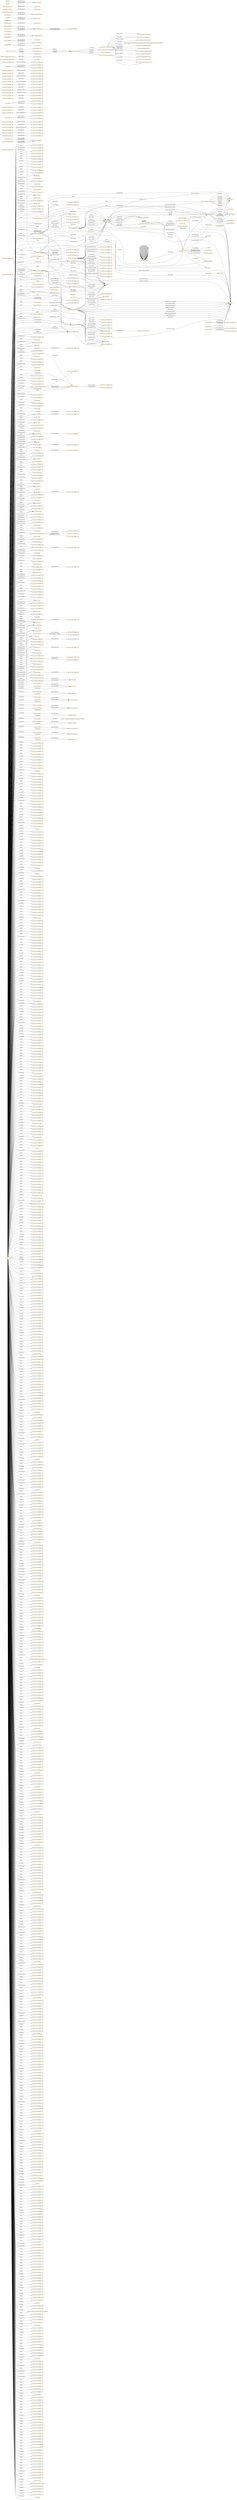 digraph ar2dtool_diagram { 
rankdir=LR;
size="1501"
node [shape = rectangle, color="orange"]; "geoes:Municipio" "geopolitical:territory" "owl:Thing" "geoes:Estero" "geoes:ZonaContigua" "-5d2135ea:185732fdd8b:-7fbb" "-5d2135ea:185732fdd8b:-7d56" "geoes:Lavajo" "-5d2135ea:185732fdd8b:-7d08" "geoes:Morfologia" "-5d2135ea:185732fdd8b:-7e69" "-5d2135ea:185732fdd8b:-7e09" "geoes:Torrente" "-5d2135ea:185732fdd8b:-7e1f" "geoes:MasaDeAguaArtificial" "geoes:Estuario" "-5d2135ea:185732fdd8b:-7fd0" "-5d2135ea:185732fdd8b:-7fec" "-5d2135ea:185732fdd8b:-7ffb" "-5d2135ea:185732fdd8b:-7dca" "geoes:Canyo" "-5d2135ea:185732fdd8b:-7d45" "-5d2135ea:185732fdd8b:-7c46" "geoes:Acuifero" "-5d2135ea:185732fdd8b:-7d0d" "-5d2135ea:185732fdd8b:-7fb8" "geoes:Nevero" "geoes:FuenteArtificial" "geoes:Mar" "-5d2135ea:185732fdd8b:-7c35" "geoes:Canal" "geoes:Arroyo" "-5d2135ea:185732fdd8b:-7d1e" "-5d2135ea:185732fdd8b:-7c95" "-5d2135ea:185732fdd8b:-7f29" "-5d2135ea:185732fdd8b:-7ceb" "-5d2135ea:185732fdd8b:-7e6d" "geoes:Rio" "-5d2135ea:185732fdd8b:-7e22" "-5d2135ea:185732fdd8b:-7fe5" "-5d2135ea:185732fdd8b:-7d96" "geoes:Recinto" "geoes:Saladar" "geoes:ZonaEconomicaExclusiva" "geoes:FenomenoHidrografico" "-5d2135ea:185732fdd8b:-7ce6" "-5d2135ea:185732fdd8b:-7d04" "-5d2135ea:185732fdd8b:-7e5c" "-5d2135ea:185732fdd8b:-7f92" "geoes:CanalAguasContinentales" "-5d2135ea:185732fdd8b:-7c53" "-5d2135ea:185732fdd8b:-7f10" "geoes:Aluvion" "-5d2135ea:185732fdd8b:-7fb5" "-5d2135ea:185732fdd8b:-7d13" "-5d2135ea:185732fdd8b:-7fac" "geoes:Acequia" "-5d2135ea:185732fdd8b:-7d6f" "-5d2135ea:185732fdd8b:-7e38" "geoes:AltaMar" "geoes:Pozo" "-5d2135ea:185732fdd8b:-7f1e" "-5d2135ea:185732fdd8b:-7fcd" "geoes:AguasCorrientes" "-5d2135ea:185732fdd8b:-7ff8" "geoes:CanalMarino" "-5d2135ea:185732fdd8b:-7f72" "geoes:Delta" "geoes:Humedal" "-5d2135ea:185732fdd8b:-7e4b" "geoes:Charca" "-5d2135ea:185732fdd8b:-7d50" "-5d2135ea:185732fdd8b:-7ce4" "geoes:Tuberia" "-5d2135ea:185732fdd8b:-7dbb" "-5d2135ea:185732fdd8b:-7e2c" "-5d2135ea:185732fdd8b:-7e63" "-5d2135ea:185732fdd8b:-7fe2" "geoes:Lago" "geoes:AguasSubterraneas" "geoes:Dren" "-5d2135ea:185732fdd8b:-7f4e" "geoes:Captacion" "geoes:AguasDulces" "-5d2135ea:185732fdd8b:-7cbb" "-5d2135ea:185732fdd8b:-7fd7" "-5d2135ea:185732fdd8b:-7d5e" "-5d2135ea:185732fdd8b:-7dee" "-5d2135ea:185732fdd8b:-7e5f" "-5d2135ea:185732fdd8b:-7f95" "-5d2135ea:185732fdd8b:-7f69" "-5d2135ea:185732fdd8b:-7f13" "geoes:Ibon" "geoes:Nacimiento" "-5d2135ea:185732fdd8b:-7fc7" "geoes:AguasCosteras" "geoes:Gola" "-5d2135ea:185732fdd8b:-7f51" "-5d2135ea:185732fdd8b:-7c40" "-5d2135ea:185732fdd8b:-7c89" "geoes:Albufera" "geoes:HidronimoPuntual" "-5d2135ea:185732fdd8b:-7cee" "-5d2135ea:185732fdd8b:-7db2" "-5d2135ea:185732fdd8b:-7cc8" "-5d2135ea:185732fdd8b:-7d72" "-5d2135ea:185732fdd8b:-7d0c" "geoes:AguasQuietas" "-5d2135ea:185732fdd8b:-7e3f" "geoes:ZonaHumeda" "geoes:AguasMarinas" "geoes:ZonaEncharcable" "-5d2135ea:185732fdd8b:-7da4" "-5d2135ea:185732fdd8b:-7ff5" "-5d2135ea:185732fdd8b:-7d53" "-5d2135ea:185732fdd8b:-7e51" "-5d2135ea:185732fdd8b:-7ce9" "geoes:Basines" "-5d2135ea:185732fdd8b:-7f40" "-5d2135ea:185732fdd8b:-7fa9" "-5d2135ea:185732fdd8b:-7faf" "-5d2135ea:185732fdd8b:-7cbe" "geoes:Embalse" "geoes:Marisma" "geoes:Ojo" "-5d2135ea:185732fdd8b:-7e7c" "geoes:Glaciar" "geoes:AguasSuperficiales" "-5d2135ea:185732fdd8b:-7cf5" "-5d2135ea:185732fdd8b:-7c5a" "-5d2135ea:185732fdd8b:-7e05" "-5d2135ea:185732fdd8b:-7f1a" "-5d2135ea:185732fdd8b:-7c99" "geoes:Acuitardo" "geoes:Toma" "-5d2135ea:185732fdd8b:-7fd4" "geoes:Manantial" "-5d2135ea:185732fdd8b:-7e57" "-5d2135ea:185732fdd8b:-7fa0" "-5d2135ea:185732fdd8b:-7ce0" "-5d2135ea:185732fdd8b:-7d80" "geoes:Desembocadura" "-5d2135ea:185732fdd8b:-7cad" "geoes:Cascada" "-5d2135ea:185732fdd8b:-7c8d" "-5d2135ea:185732fdd8b:-7e13" "geoes:Rapido" "-5d2135ea:185732fdd8b:-7c42" "-5d2135ea:185732fdd8b:-7d5a" "-5d2135ea:185732fdd8b:-7dd6" "geoes:Corriente" "-5d2135ea:185732fdd8b:-7f36" "-5d2135ea:185732fdd8b:-7c3e" "-5d2135ea:185732fdd8b:-7f16" "-5d2135ea:185732fdd8b:-7f9d" "geoes:Deposito" "geoes:AguasCorrientesArtificiales" "geoes:Canalillo" "-5d2135ea:185732fdd8b:-7ca8" "-5d2135ea:185732fdd8b:-7d26" "-5d2135ea:185732fdd8b:-7ff2" "geoes:SurgenciaNatural" "-5d2135ea:185732fdd8b:-7d7b" "geoes:SurgenciaArtificial" "-5d2135ea:185732fdd8b:-7e7f" "geoes:Bodon" "-5d2135ea:185732fdd8b:-7cc4" "geoes:MarTerritorial" "-5d2135ea:185732fdd8b:-7c5d" "-5d2135ea:185732fdd8b:-7ccb" "geoes:Confluencia" "-5d2135ea:185732fdd8b:-7f59" "-5d2135ea:185732fdd8b:-7e31" "geoes:CanalAguasMarinas" "-5d2135ea:185732fdd8b:-7f80" "-5d2135ea:185732fdd8b:-7dc5" "-5d2135ea:185732fdd8b:-7ca7" "-5d2135ea:185732fdd8b:-7f25" "geoes:Distribucion" "-5d2135ea:185732fdd8b:-7e26" "geoes:Afluente" "-5d2135ea:185732fdd8b:-7fa3" "-5d2135ea:185732fdd8b:-7de1" "-5d2135ea:185732fdd8b:-7f6d" "-5d2135ea:185732fdd8b:-7e07" "-5d2135ea:185732fdd8b:-7c96" "geoes:Conducto" "-5d2135ea:185732fdd8b:-7c4c" "-5d2135ea:185732fdd8b:-7ce2" "-5d2135ea:185732fdd8b:-7e2a" "-5d2135ea:185732fdd8b:-7cfd" "-5d2135ea:185732fdd8b:-7f60" "geoes:AguasCorrientesNaturales" "-5d2135ea:185732fdd8b:-7d17" "-5d2135ea:185732fdd8b:-7c71" "geoes:Chortal" "-5d2135ea:185732fdd8b:-7c66" "-5d2135ea:185732fdd8b:-7fc0" "geoes:Desague" "-5d2135ea:185732fdd8b:-7cde" "-5d2135ea:185732fdd8b:-7e44" "geoes:CorrienteSubterranea" "-5d2135ea:185732fdd8b:-7f8a" "geoes:Sumidero" "-5d2135ea:185732fdd8b:-7fdc" "-5d2135ea:185732fdd8b:-7de7" "-5d2135ea:185732fdd8b:-7e00" "geoes:Aljibe" "geoes:AguasQuietasNaturales" "geoes:Meandro" "geoes:AguasDeTransicion" "-5d2135ea:185732fdd8b:-7f8f" "geoes:Barranco" "geoes:MasaDeHielo" "-5d2135ea:185732fdd8b:-7f56" "geoes:Salina" "geoes:AguasSaladas" "geoes:Surgencia" "geoes:Ria" "geoes:AguasContinentales" "-5d2135ea:185732fdd8b:-7d22" "-5d2135ea:185732fdd8b:-7dce" "-5d2135ea:185732fdd8b:-7f22" "-5d2135ea:185732fdd8b:-7f99" "-5d2135ea:185732fdd8b:-7e71" "geoes:CuencaHidrografica" "-5d2135ea:185732fdd8b:-7e66" "geoes:Lucio" "geoes:Laguna" "-5d2135ea:185732fdd8b:-7e76" "-5d2135ea:185732fdd8b:-7dc1" "geoes:Aguas" "-5d2135ea:185732fdd8b:-7d2d" "-5d2135ea:185732fdd8b:-7e1c" "-5d2135ea:185732fdd8b:-7dad" "geoes:LagunaSalada" "-5d2135ea:185732fdd8b:-7f30" "-5d2135ea:185732fdd8b:-7e03" "geoes:AguasQuietasArtificiales" "-5d2135ea:185732fdd8b:-7c82" "-5d2135ea:185732fdd8b:-7f79" "geoes:FuenteArtesana" "-5d2135ea:185732fdd8b:-7cd6" "-5d2135ea:185732fdd8b:-7cef" "geoes:Rambla" "-5d2135ea:185732fdd8b:-7fe9" "-5d2135ea:185732fdd8b:-7c62" "wgs84_pos:SpatialThing" "time:TimeZone" "time:GeneralDateTimeDescription" "time:DateTimeInterval" "time:TRS" "time:TemporalDuration" "time:Duration" "time:GeneralDurationDescription" "time:ProperInterval" "time:TimePosition" "3cc177eacb1c6889c803b0b7f5eb6d5a" "time:TemporalPosition" "time:Interval" "time:TemporalEntity" "6e2f357c70765fdf18701d9327531e60" "time:MonthOfYear" "time:TemporalUnit" "time:Instant" "time:DayOfWeek" ; /*classes style*/
	"geoes:top.owl" -> "http://www.w3.org/2006/time" [ label = "owl:imports" ];
	"geoes:top.owl" -> "http://www.w3.org/2003/01/geo/wgs84_pos" [ label = "owl:imports" ];
	"geoes:top.owl" -> "http://vocab.deri.ie/scovo" [ label = "owl:imports" ];
	"geoes:top.owl" -> "http://aims.fao.org/aos/geopolitical.owl" [ label = "owl:imports" ];
	"geoes:AguasContinentales" -> "-5d2135ea:185732fdd8b:-7e69" [ label = "owl:equivalentClass" ];
	"http://www.w3.org/2006/time" -> "http://orcid.org/0000-0002-3884-3420" [ label = "dcterms:creator" ];
	"http://www.w3.org/2006/time" -> "http://www.w3.org/TR/owl-time" [ label = "rdfs:seeAlso" ];
	"http://www.w3.org/2006/time" -> "http://dx.doi.org/10.3233/SW-150187" [ label = "rdfs:seeAlso" ];
	"http://www.w3.org/2006/time" -> "http://www.semantic-web-journal.net/content/time-ontology-extended-non-gregorian-calendar-applications" [ label = "rdfs:seeAlso" ];
	"http://www.w3.org/2006/time" -> "http://www.w3.org/TR/owl-time" [ label = "dcterms:isVersionOf" ];
	"http://www.w3.org/2006/time" -> "http://www.w3.org/2006/time#2016" [ label = "owl:versionIRI" ];
	"http://www.w3.org/2006/time" -> "mailto:panfeng66@gmail.com" [ label = "dcterms:creator" ];
	"http://www.w3.org/2006/time" -> "https://en.wikipedia.org/wiki/Jerry_Hobbs" [ label = "dcterms:creator" ];
	"http://www.w3.org/2006/time" -> "https://orcid.org/0000-0001-8269-8171" [ label = "dcterms:contributor" ];
	"http://www.w3.org/2006/time" -> "mailto:chris.little@metoffice.gov.uk" [ label = "dcterms:contributor" ];
	"http://www.w3.org/2006/time" -> "http://www.w3.org/2006/time#2006" [ label = "owl:priorVersion" ];
	"http://www.w3.org/2006/time" -> "https://creativecommons.org/licenses/by/4.0/" [ label = "dcterms:license" ];
	"time:generalDay" -> "-5d2135ea:185732fdd8b:-7c2a" [ label = "owl:withRestrictions" ];
	"time:generalDay" -> "xsd:string" [ label = "owl:onDatatype" ];
	"time:intervalBefore" -> "time:intervalDisjoint" [ label = "rdfs:subPropertyOf" ];
	"time:intervalBefore" -> "time:before" [ label = "rdfs:subPropertyOf" ];
	"geoes:geopolitica.owl" -> "geoes:top.owl" [ label = "owl:imports" ];
	"time:inDateTime" -> "time:inTemporalPosition" [ label = "rdfs:subPropertyOf" ];
	"geoes:sometido_a_descarga_por" -> "geoes:sometido" [ label = "rdfs:subPropertyOf" ];
	"time:intervalFinishes" -> "time:intervalIn" [ label = "rdfs:subPropertyOf" ];
	"geoes:transportes.owl" -> "geoes:top.owl" [ label = "owl:imports" ];
	"wgs84_pos:location" -> "foaf:based_near" [ label = "rdfs:subPropertyOf" ];
	"geoes:AguasCorrientes" -> "-5d2135ea:185732fdd8b:-7e66" [ label = "owl:equivalentClass" ];
	"time:hasEnd" -> "time:hasTime" [ label = "rdfs:subPropertyOf" ];
	"geoes:Rambla" -> "-5d2135ea:185732fdd8b:-7ca8" [ label = "owl:equivalentClass" ];
	"geoes:transvasa" -> "geoes:conduce" [ label = "rdfs:subPropertyOf" ];
	"geoes:desembocaEn" -> "geoes:desagua_en" [ label = "rdfs:subPropertyOf" ];
	"geoes:Lucio" -> "-5d2135ea:185732fdd8b:-7cf5" [ label = "owl:equivalentClass" ];
	"time:hasDurationDescription" -> "time:hasTemporalDuration" [ label = "rdfs:subPropertyOf" ];
	"geoes:" -> "geoes:hydro.owl" [ label = "owl:imports" ];
	"geoes:" -> "geoes:transportes.owl" [ label = "owl:imports" ];
	"geoes:" -> "geoes:geopolitica.owl" [ label = "owl:imports" ];
	"geoes:Acuifero" -> "-5d2135ea:185732fdd8b:-7e7c" [ label = "owl:equivalentClass" ];
	"geoes:Aguas" -> "-5d2135ea:185732fdd8b:-7e6d" [ label = "owl:equivalentClass" ];
	"geoes:precedeA" -> "geoes:esta_proxima_a" [ label = "rdfs:subPropertyOf" ];
	"time:intervalIn" -> "time:intervalEquals" [ label = "owl:propertyDisjointWith" ];
	"time:inTimePosition" -> "time:inTemporalPosition" [ label = "rdfs:subPropertyOf" ];
	"geoes:Pozo" -> "-5d2135ea:185732fdd8b:-7cad" [ label = "owl:equivalentClass" ];
	"geoes:es_transvasada" -> "geoes:es_conducido_por" [ label = "rdfs:subPropertyOf" ];
	"geoes:distribuye" -> "geoes:conduce" [ label = "rdfs:subPropertyOf" ];
	"geoes:Canal" -> "-5d2135ea:185732fdd8b:-7dc5" [ label = "owl:equivalentClass" ];
	"geoes:transmite" -> "geoes:permite" [ label = "rdfs:subPropertyOf" ];
	"time:generalYear" -> "-5d2135ea:185732fdd8b:-7c28" [ label = "owl:withRestrictions" ];
	"time:generalYear" -> "xsd:string" [ label = "owl:onDatatype" ];
	"time:intervalStarts" -> "time:intervalIn" [ label = "rdfs:subPropertyOf" ];
	"geoes:nombre_alternativo" -> "geoes:nombre" [ label = "rdfs:subPropertyOf" ];
	"time:intervalDuring" -> "time:intervalIn" [ label = "rdfs:subPropertyOf" ];
	"time:ProperInterval" -> "time:Instant" [ label = "owl:disjointWith" ];
	"geoes:AguasQuietas" -> "-5d2135ea:185732fdd8b:-7e22" [ label = "owl:equivalentClass" ];
	"time:seconds" -> "http://www.bipm.org/en/publications/si-brochure/second.html" [ label = "rdfs:seeAlso" ];
	"geoes:se_extrae_para" -> "geoes:alimenta_a" [ label = "rdfs:subPropertyOf" ];
	"geoes:AguasQuietasNaturales" -> "-5d2135ea:185732fdd8b:-7e1c" [ label = "owl:equivalentClass" ];
	"geoes:Idioma_alternativo" -> "geoes:idioma" [ label = "rdfs:subPropertyOf" ];
	"time:generalMonth" -> "-5d2135ea:185732fdd8b:-7c29" [ label = "owl:withRestrictions" ];
	"time:generalMonth" -> "xsd:string" [ label = "owl:onDatatype" ];
	"time:intervalEquals" -> "time:intervalIn" [ label = "owl:propertyDisjointWith" ];
	"geoes:CanalAguasMarinas" -> "-5d2135ea:185732fdd8b:-7dbb" [ label = "owl:equivalentClass" ];
	"geoes:ZonaHumeda" -> "-5d2135ea:185732fdd8b:-7c42" [ label = "owl:equivalentClass" ];
	"geoes:Afluente" -> "-5d2135ea:185732fdd8b:-7e71" [ label = "owl:equivalentClass" ];
	"geoes:Afluente" -> "-5d2135ea:185732fdd8b:-7e76" [ label = "owl:equivalentClass" ];
	"geoes:se_extrae" -> "geoes:es_alimentada_por" [ label = "rdfs:subPropertyOf" ];
	"geoes:AguasCorrientesArtificiales" -> "-5d2135ea:185732fdd8b:-7e5f" [ label = "owl:equivalentClass" ];
	"geoes:AguasCorrientesArtificiales" -> "-5d2135ea:185732fdd8b:-7e63" [ label = "owl:equivalentClass" ];
	"geoes:AguasSuperficiales" -> "-5d2135ea:185732fdd8b:-7e00" [ label = "owl:equivalentClass" ];
	"time:hasDuration" -> "time:hasTemporalDuration" [ label = "rdfs:subPropertyOf" ];
	"geoes:AguasDeTransicion" -> "-5d2135ea:185732fdd8b:-7e31" [ label = "owl:equivalentClass" ];
	"geoes:AguasDeTransicion" -> "-5d2135ea:185732fdd8b:-7e3f" [ label = "owl:equivalentClass" ];
	"time:hasBeginning" -> "time:hasTime" [ label = "rdfs:subPropertyOf" ];
	"geoes:MasaDeAguaArtificial" -> "-5d2135ea:185732fdd8b:-7cc8" [ label = "owl:equivalentClass" ];
	"geoes:Nacimiento" -> "-5d2135ea:185732fdd8b:-7cbe" [ label = "owl:equivalentClass" ];
	"geoes:Dren" -> "-5d2135ea:185732fdd8b:-7d5e" [ label = "owl:equivalentClass" ];
	"geoes:long" -> "geoes:coordenadas" [ label = "rdfs:subPropertyOf" ];
	"geoes:Gola" -> "-5d2135ea:185732fdd8b:-7d1e" [ label = "owl:equivalentClass" ];
	"geoes:CanalAguasContinentales" -> "-5d2135ea:185732fdd8b:-7dc1" [ label = "owl:equivalentClass" ];
	"geoes:AguasQuietasArtificiales" -> "-5d2135ea:185732fdd8b:-7e1f" [ label = "owl:equivalentClass" ];
	"geoes:SurgenciaArtificial" -> "-5d2135ea:185732fdd8b:-7c5a" [ label = "owl:equivalentClass" ];
	"time:TemporalEntity" -> "-5d2135ea:185732fdd8b:-7c2e" [ label = "owl:unionOf" ];
	"geoes:es_distribuida" -> "geoes:es_conducido_por" [ label = "rdfs:subPropertyOf" ];
	"geoes:sigueA" -> "geoes:esta_proxima_a" [ label = "rdfs:subPropertyOf" ];
	"geoes:Surgencia" -> "-5d2135ea:185732fdd8b:-7c5d" [ label = "owl:equivalentClass" ];
	"geoes:es_capturado" -> "geoes:es_conectado_con" [ label = "rdfs:subPropertyOf" ];
	"geoes:Desague" -> "-5d2135ea:185732fdd8b:-7d72" [ label = "owl:equivalentClass" ];
	"geoes:captura" -> "geoes:conecta_con" [ label = "rdfs:subPropertyOf" ];
	"geoes:sometida_a_influencia_de" -> "geoes:sometido" [ label = "rdfs:subPropertyOf" ];
	"NULL" -> "-5d2135ea:185732fdd8b:-7c98" [ label = "owl:unionOf" ];
	"NULL" -> "-5d2135ea:185732fdd8b:-7c26" [ label = "rdf:rest" ];
	"NULL" -> "-5d2135ea:185732fdd8b:-7dd4" [ label = "rdf:rest" ];
	"NULL" -> "-5d2135ea:185732fdd8b:-7e86" [ label = "rdf:rest" ];
	"NULL" -> "-5d2135ea:185732fdd8b:-7c33" [ label = "rdf:rest" ];
	"NULL" -> "geoes:Deposito" [ label = "rdf:first" ];
	"NULL" -> "-5d2135ea:185732fdd8b:-7f0f" [ label = "owl:unionOf" ];
	"NULL" -> "-5d2135ea:185732fdd8b:-7e47" [ label = "rdf:rest" ];
	"NULL" -> "-5d2135ea:185732fdd8b:-7d7a" [ label = "owl:unionOf" ];
	"NULL" -> "geoes:Ria" [ label = "owl:someValuesFrom" ];
	"NULL" -> "geoes:Lago" [ label = "rdf:first" ];
	"NULL" -> "-5d2135ea:185732fdd8b:-7da2" [ label = "rdf:rest" ];
	"NULL" -> "-5d2135ea:185732fdd8b:-7fb6" [ label = "rdf:rest" ];
	"NULL" -> "xsd:gMonth" [ label = "owl:allValuesFrom" ];
	"NULL" -> "-5d2135ea:185732fdd8b:-7e54" [ label = "rdf:rest" ];
	"NULL" -> "-5d2135ea:185732fdd8b:-7ebb" [ label = "rdf:rest" ];
	"NULL" -> "geoes:Barranco" [ label = "owl:allValuesFrom" ];
	"NULL" -> "-5d2135ea:185732fdd8b:-7f8e" [ label = "owl:unionOf" ];
	"NULL" -> "-5d2135ea:185732fdd8b:-7c90" [ label = "rdf:rest" ];
	"NULL" -> "-5d2135ea:185732fdd8b:-7ce0" [ label = "rdf:first" ];
	"NULL" -> "-5d2135ea:185732fdd8b:-7e8c" [ label = "owl:oneOf" ];
	"NULL" -> "-5d2135ea:185732fdd8b:-7d6f" [ label = "owl:allValuesFrom" ];
	"NULL" -> "geoes:FuenteArtesana" [ label = "rdf:first" ];
	"NULL" -> "geoes:ZonaEncharcable" [ label = "rdf:first" ];
	"NULL" -> "-5d2135ea:185732fdd8b:-7fc3" [ label = "rdf:rest" ];
	"NULL" -> "-5d2135ea:185732fdd8b:-7e61" [ label = "rdf:rest" ];
	"NULL" -> "-5d2135ea:185732fdd8b:-7e65" [ label = "owl:unionOf" ];
	"NULL" -> "-5d2135ea:185732fdd8b:-7d7b" [ label = "owl:someValuesFrom" ];
	"NULL" -> "geoes:Basines" [ label = "rdf:first" ];
	"NULL" -> "-5d2135ea:185732fdd8b:-7f5d" [ label = "rdf:rest" ];
	"NULL" -> "-5d2135ea:185732fdd8b:-7f21" [ label = "owl:unionOf" ];
	"NULL" -> "-5d2135ea:185732fdd8b:-7e74" [ label = "owl:intersectionOf" ];
	"NULL" -> "-5d2135ea:185732fdd8b:-7dbc" [ label = "rdf:rest" ];
	"NULL" -> "geoes:Canal" [ label = "rdf:first" ];
	"NULL" -> "-5d2135ea:185732fdd8b:-7c6f" [ label = "rdf:rest" ];
	"NULL" -> "-5d2135ea:185732fdd8b:-7e12" [ label = "owl:unionOf" ];
	"NULL" -> "-5d2135ea:185732fdd8b:-7f6a" [ label = "rdf:rest" ];
	"NULL" -> "-5d2135ea:185732fdd8b:-7cc3" [ label = "owl:unionOf" ];
	"NULL" -> "geoes:Manantial" [ label = "rdf:first" ];
	"NULL" -> "-5d2135ea:185732fdd8b:-7f2b" [ label = "rdf:rest" ];
	"NULL" -> "time:GeneralDateTimeDescription" [ label = "rdf:first" ];
	"NULL" -> "-5d2135ea:185732fdd8b:-7fdd" [ label = "rdf:rest" ];
	"NULL" -> "-5d2135ea:185732fdd8b:-7dba" [ label = "owl:intersectionOf" ];
	"NULL" -> "-5d2135ea:185732fdd8b:-7fa2" [ label = "owl:unionOf" ];
	"NULL" -> "-5d2135ea:185732fdd8b:-7d26" [ label = "owl:someValuesFrom" ];
	"NULL" -> "time:year" [ label = "owl:onProperty" ];
	"NULL" -> "-5d2135ea:185732fdd8b:-7d38" [ label = "rdf:rest" ];
	"NULL" -> "-5d2135ea:185732fdd8b:-7fae" [ label = "owl:unionOf" ];
	"NULL" -> "-5d2135ea:185732fdd8b:-7fea" [ label = "rdf:rest" ];
	"NULL" -> "-5d2135ea:185732fdd8b:-7c99" [ label = "owl:allValuesFrom" ];
	"NULL" -> "-5d2135ea:185732fdd8b:-7e5b" [ label = "owl:unionOf" ];
	"NULL" -> "-5d2135ea:185732fdd8b:-7c4a" [ label = "rdf:rest" ];
	"NULL" -> "-5d2135ea:185732fdd8b:-7cd2" [ label = "rdf:rest" ];
	"NULL" -> "-5d2135ea:185732fdd8b:-7ee6" [ label = "rdf:rest" ];
	"NULL" -> "geoes:Aguas" [ label = "rdf:first" ];
	"NULL" -> "-5d2135ea:185732fdd8b:-7f0a" [ label = "owl:oneOf" ];
	"NULL" -> "-5d2135ea:185732fdd8b:-7fdb" [ label = "owl:unionOf" ];
	"NULL" -> "-5d2135ea:185732fdd8b:-7feb" [ label = "owl:unionOf" ];
	"NULL" -> "-5d2135ea:185732fdd8b:-7cd9" [ label = "owl:intersectionOf" ];
	"NULL" -> "geoes:Acuifero" [ label = "owl:allValuesFrom" ];
	"NULL" -> "geoes:Marisma" [ label = "owl:allValuesFrom" ];
	"NULL" -> "-5d2135ea:185732fdd8b:-7e6b" [ label = "rdf:rest" ];
	"NULL" -> "-5d2135ea:185732fdd8b:-7ca0" [ label = "rdf:rest" ];
	"NULL" -> "geoes:estaEn" [ label = "owl:onProperty" ];
	"NULL" -> "-5d2135ea:185732fdd8b:-7f66" [ label = "rdf:rest" ];
	"NULL" -> "time:days" [ label = "owl:onProperty" ];
	"NULL" -> "-5d2135ea:185732fdd8b:-7f27" [ label = "rdf:rest" ];
	"NULL" -> "geoes:Ibon" [ label = "owl:someValuesFrom" ];
	"NULL" -> "-5d2135ea:185732fdd8b:-7db1" [ label = "owl:unionOf" ];
	"NULL" -> "-5d2135ea:185732fdd8b:-7d50" [ label = "owl:allValuesFrom" ];
	"NULL" -> "-5d2135ea:185732fdd8b:-7cdf" [ label = "rdf:rest" ];
	"NULL" -> "-5d2135ea:185732fdd8b:-7e30" [ label = "owl:unionOf" ];
	"NULL" -> "-5d2135ea:185732fdd8b:-7c95" [ label = "rdf:first" ];
	"NULL" -> "-5d2135ea:185732fdd8b:-7f73" [ label = "rdf:rest" ];
	"NULL" -> "-5d2135ea:185732fdd8b:-7d76" [ label = "owl:intersectionOf" ];
	"NULL" -> "-5d2135ea:185732fdd8b:-7c39" [ label = "rdf:rest" ];
	"NULL" -> "geoes:AguasCorrientesNaturales" [ label = "rdf:first" ];
	"NULL" -> "-5d2135ea:185732fdd8b:-7d20" [ label = "rdf:rest" ];
	"NULL" -> "-5d2135ea:185732fdd8b:-7f34" [ label = "rdf:rest" ];
	"NULL" -> "-5d2135ea:185732fdd8b:-7c92" [ label = "owl:intersectionOf" ];
	"NULL" -> "-5d2135ea:185732fdd8b:-7d59" [ label = "owl:unionOf" ];
	"NULL" -> "geoes:CorrienteSubterranea" [ label = "rdf:first" ];
	"NULL" -> "-5d2135ea:185732fdd8b:-7c85" [ label = "rdf:rest" ];
	"NULL" -> "-5d2135ea:185732fdd8b:-7e99" [ label = "rdf:rest" ];
	"NULL" -> "-5d2135ea:185732fdd8b:-7da8" [ label = "rdf:rest" ];
	"NULL" -> "-5d2135ea:185732fdd8b:-7f41" [ label = "rdf:rest" ];
	"NULL" -> "geoes:evacua_de" [ label = "owl:onProperty" ];
	"NULL" -> "-5d2135ea:185732fdd8b:-7f02" [ label = "rdf:rest" ];
	"NULL" -> "-5d2135ea:185732fdd8b:-7df4" [ label = "rdf:rest" ];
	"NULL" -> "-5d2135ea:185732fdd8b:-7f68" [ label = "owl:unionOf" ];
	"NULL" -> "-5d2135ea:185732fdd8b:-7d5a" [ label = "owl:someValuesFrom" ];
	"NULL" -> "-5d2135ea:185732fdd8b:-7fc9" [ label = "rdf:rest" ];
	"NULL" -> "-5d2135ea:185732fdd8b:-7e67" [ label = "rdf:rest" ];
	"NULL" -> "-5d2135ea:185732fdd8b:-7ece" [ label = "rdf:rest" ];
	"NULL" -> "-5d2135ea:185732fdd8b:-7d5d" [ label = "owl:intersectionOf" ];
	"NULL" -> "-5d2135ea:185732fdd8b:-7edb" [ label = "rdf:rest" ];
	"NULL" -> "geoes:conecta_con" [ label = "owl:onProperty" ];
	"NULL" -> "-5d2135ea:185732fdd8b:-7fe3" [ label = "rdf:rest" ];
	"NULL" -> "-5d2135ea:185732fdd8b:-7f89" [ label = "owl:unionOf" ];
	"NULL" -> "-5d2135ea:185732fdd8b:-7fa4" [ label = "rdf:rest" ];
	"NULL" -> "-5d2135ea:185732fdd8b:-7e42" [ label = "rdf:rest" ];
	"NULL" -> "geoes:Salina" [ label = "rdf:first" ];
	"NULL" -> "-5d2135ea:185732fdd8b:-7d4f" [ label = "owl:unionOf" ];
	"NULL" -> "geoes:AguasCorrientesNaturales" [ label = "owl:someValuesFrom" ];
	"NULL" -> "-5d2135ea:185732fdd8b:-7ff0" [ label = "rdf:rest" ];
	"NULL" -> "-5d2135ea:185732fdd8b:-7c3d" [ label = "owl:unionOf" ];
	"NULL" -> "-5d2135ea:185732fdd8b:-7fb1" [ label = "rdf:rest" ];
	"NULL" -> "-5d2135ea:185732fdd8b:-7e10" [ label = "rdf:rest" ];
	"NULL" -> "-5d2135ea:185732fdd8b:-7cc4" [ label = "owl:allValuesFrom" ];
	"NULL" -> "-5d2135ea:185732fdd8b:-7f7d" [ label = "rdf:rest" ];
	"NULL" -> "-5d2135ea:185732fdd8b:-7d2a" [ label = "rdf:rest" ];
	"NULL" -> "-5d2135ea:185732fdd8b:-7ef2" [ label = "owl:oneOf" ];
	"NULL" -> "-5d2135ea:185732fdd8b:-7dcd" [ label = "owl:unionOf" ];
	"NULL" -> "-5d2135ea:185732fdd8b:-7f3e" [ label = "rdf:rest" ];
	"NULL" -> "-5d2135ea:185732fdd8b:-7dff" [ label = "owl:unionOf" ];
	"NULL" -> "geoes:Distribucion" [ label = "rdf:first" ];
	"NULL" -> "-5d2135ea:185732fdd8b:-7cd8" [ label = "rdf:rest" ];
	"NULL" -> "-5d2135ea:185732fdd8b:-7f4b" [ label = "rdf:rest" ];
	"NULL" -> "-5d2135ea:185732fdd8b:-7c8b" [ label = "rdf:rest" ];
	"NULL" -> "geoes:Embalse" [ label = "owl:someValuesFrom" ];
	"NULL" -> "-5d2135ea:185732fdd8b:-7f0c" [ label = "rdf:rest" ];
	"NULL" -> "-5d2135ea:185732fdd8b:-7cbb" [ label = "owl:allValuesFrom" ];
	"NULL" -> "-5d2135ea:185732fdd8b:-7daa" [ label = "rdf:rest" ];
	"NULL" -> "-5d2135ea:185732fdd8b:-7fbe" [ label = "rdf:rest" ];
	"NULL" -> "geoes:deposita_en" [ label = "owl:onProperty" ];
	"NULL" -> "-5d2135ea:185732fdd8b:-7dc0" [ label = "owl:intersectionOf" ];
	"NULL" -> "-5d2135ea:185732fdd8b:-7ce5" [ label = "rdf:rest" ];
	"NULL" -> "geoes:AguasQuietasArtificiales" [ label = "rdf:first" ];
	"NULL" -> "-5d2135ea:185732fdd8b:-7ea1" [ label = "owl:oneOf" ];
	"NULL" -> "-5d2135ea:185732fdd8b:-7ea6" [ label = "owl:oneOf" ];
	"NULL" -> "geoes:AguasQuietasArtificiales" [ label = "owl:complementOf" ];
	"NULL" -> "-5d2135ea:185732fdd8b:-7d58" [ label = "rdf:rest" ];
	"NULL" -> "geoes:Acuifero" [ label = "rdf:first" ];
	"NULL" -> "-5d2135ea:185732fdd8b:-7fcb" [ label = "rdf:rest" ];
	"NULL" -> "geoes:Manantial" [ label = "owl:allValuesFrom" ];
	"NULL" -> "-5d2135ea:185732fdd8b:-7c2b" [ label = "rdf:rest" ];
	"NULL" -> "geoes:SurgenciaArtificial" [ label = "rdf:first" ];
	"NULL" -> "geoes:Saladar" [ label = "rdf:first" ];
	"NULL" -> "-5d2135ea:185732fdd8b:-7d31" [ label = "owl:intersectionOf" ];
	"NULL" -> "-5d2135ea:185732fdd8b:-7ec7" [ label = "rdf:rest" ];
	"NULL" -> "-5d2135ea:185732fdd8b:-7e07" [ label = "rdf:first" ];
	"NULL" -> "-5d2135ea:185732fdd8b:-7e56" [ label = "owl:unionOf" ];
	"NULL" -> "-5d2135ea:185732fdd8b:-7d12" [ label = "owl:unionOf" ];
	"NULL" -> "-5d2135ea:185732fdd8b:-7d44" [ label = "owl:unionOf" ];
	"NULL" -> "-5d2135ea:185732fdd8b:-7ffa" [ label = "owl:unionOf" ];
	"NULL" -> "-5d2135ea:185732fdd8b:-7e8b" [ label = "rdf:rest" ];
	"NULL" -> "-5d2135ea:185732fdd8b:-7cc0" [ label = "rdf:rest" ];
	"NULL" -> "-5d2135ea:185732fdd8b:-7ed4" [ label = "rdf:rest" ];
	"NULL" -> "-5d2135ea:185732fdd8b:-7e0d" [ label = "rdf:rest" ];
	"NULL" -> "-5d2135ea:185732fdd8b:-7f86" [ label = "rdf:rest" ];
	"NULL" -> "-5d2135ea:185732fdd8b:-7d33" [ label = "rdf:rest" ];
	"NULL" -> "-5d2135ea:185732fdd8b:-7f47" [ label = "rdf:rest" ];
	"NULL" -> "-5d2135ea:185732fdd8b:-7e1a" [ label = "rdf:rest" ];
	"NULL" -> "-5d2135ea:185732fdd8b:-7cfb" [ label = "rdf:rest" ];
	"NULL" -> "-5d2135ea:185732fdd8b:-7d0c" [ label = "rdf:first" ];
	"NULL" -> "-5d2135ea:185732fdd8b:-7f93" [ label = "rdf:rest" ];
	"NULL" -> "-5d2135ea:185732fdd8b:-7f54" [ label = "rdf:rest" ];
	"NULL" -> "-5d2135ea:185732fdd8b:-7dc8" [ label = "rdf:rest" ];
	"NULL" -> "geoes:es_originado_por" [ label = "owl:onProperty" ];
	"NULL" -> "-5d2135ea:185732fdd8b:-7f61" [ label = "rdf:rest" ];
	"NULL" -> "geoes:conduce" [ label = "owl:onProperty" ];
	"NULL" -> "geoes:Morfologia" [ label = "rdf:first" ];
	"NULL" -> "-5d2135ea:185732fdd8b:-7ced" [ label = "owl:unionOf" ];
	"NULL" -> "-5d2135ea:185732fdd8b:-7e87" [ label = "rdf:rest" ];
	"NULL" -> "geoes:Lucio" [ label = "owl:someValuesFrom" ];
	"NULL" -> "-5d2135ea:185732fdd8b:-7eee" [ label = "rdf:rest" ];
	"NULL" -> "-5d2135ea:185732fdd8b:-7e13" [ label = "owl:someValuesFrom" ];
	"NULL" -> "-5d2135ea:185732fdd8b:-7e48" [ label = "rdf:rest" ];
	"NULL" -> "-5d2135ea:185732fdd8b:-7eaf" [ label = "rdf:rest" ];
	"NULL" -> "-5d2135ea:185732fdd8b:-7ff6" [ label = "rdf:rest" ];
	"NULL" -> "geoes:AguasMarinas" [ label = "owl:someValuesFrom" ];
	"NULL" -> "-5d2135ea:185732fdd8b:-7efb" [ label = "rdf:rest" ];
	"NULL" -> "-5d2135ea:185732fdd8b:-7c40" [ label = "rdf:first" ];
	"NULL" -> "-5d2135ea:185732fdd8b:-7e55" [ label = "rdf:rest" ];
	"NULL" -> "-5d2135ea:185732fdd8b:-7ebc" [ label = "rdf:rest" ];
	"NULL" -> "geoes:sufre_descarga_de" [ label = "owl:onProperty" ];
	"NULL" -> "-5d2135ea:185732fdd8b:-7fcc" [ label = "owl:unionOf" ];
	"NULL" -> "-5d2135ea:185732fdd8b:-7db0" [ label = "rdf:rest" ];
	"NULL" -> "-5d2135ea:185732fdd8b:-7fc4" [ label = "rdf:rest" ];
	"NULL" -> "-5d2135ea:185732fdd8b:-7d3d" [ label = "rdf:rest" ];
	"NULL" -> "-5d2135ea:185732fdd8b:-7fd1" [ label = "rdf:rest" ];
	"NULL" -> "-5d2135ea:185732fdd8b:-7c5c" [ label = "owl:unionOf" ];
	"NULL" -> "geoes:discurre_sobre" [ label = "owl:onProperty" ];
	"NULL" -> "-5d2135ea:185732fdd8b:-7ff4" [ label = "owl:unionOf" ];
	"NULL" -> "-5d2135ea:185732fdd8b:-7e90" [ label = "owl:oneOf" ];
	"NULL" -> "-5d2135ea:185732fdd8b:-7d4a" [ label = "rdf:rest" ];
	"NULL" -> "-5d2135ea:185732fdd8b:-7f5e" [ label = "rdf:rest" ];
	"NULL" -> "time:numericDuration" [ label = "owl:onProperty" ];
	"NULL" -> "-5d2135ea:185732fdd8b:-7fbf" [ label = "owl:unionOf" ];
	"NULL" -> "-5d2135ea:185732fdd8b:-7d04" [ label = "owl:someValuesFrom" ];
	"NULL" -> "-5d2135ea:185732fdd8b:-7f1f" [ label = "rdf:rest" ];
	"NULL" -> "-5d2135ea:185732fdd8b:-7dfc" [ label = "rdf:rest" ];
	"NULL" -> "rdf:nil" [ label = "rdf:rest" ];
	"NULL" -> "-5d2135ea:185732fdd8b:-7d97" [ label = "owl:intersectionOf" ];
	"NULL" -> "-5d2135ea:185732fdd8b:-7f6b" [ label = "rdf:rest" ];
	"NULL" -> "-5d2135ea:185732fdd8b:-7cb9" [ label = "rdf:rest" ];
	"NULL" -> "-5d2135ea:185732fdd8b:-7da3" [ label = "owl:intersectionOf" ];
	"NULL" -> "-5d2135ea:185732fdd8b:-7f2c" [ label = "rdf:rest" ];
	"NULL" -> "geoes:Conducto" [ label = "rdf:first" ];
	"NULL" -> "-5d2135ea:185732fdd8b:-7fde" [ label = "rdf:rest" ];
	"NULL" -> "geoes:esta_proxima_a" [ label = "owl:onProperty" ];
	"NULL" -> "-5d2135ea:185732fdd8b:-7cc6" [ label = "rdf:rest" ];
	"NULL" -> "-5d2135ea:185732fdd8b:-7eb8" [ label = "owl:oneOf" ];
	"NULL" -> "geoes:Humedal" [ label = "rdf:first" ];
	"NULL" -> "-5d2135ea:185732fdd8b:-7e9e" [ label = "rdf:rest" ];
	"NULL" -> "-5d2135ea:185732fdd8b:-7e51" [ label = "owl:someValuesFrom" ];
	"NULL" -> "-5d2135ea:185732fdd8b:-7c89" [ label = "owl:someValuesFrom" ];
	"NULL" -> "-5d2135ea:185732fdd8b:-7cd3" [ label = "rdf:rest" ];
	"NULL" -> "-5d2135ea:185732fdd8b:-7ee7" [ label = "rdf:rest" ];
	"NULL" -> "-5d2135ea:185732fdd8b:-7e9a" [ label = "rdf:rest" ];
	"NULL" -> "-5d2135ea:185732fdd8b:-7ea8" [ label = "rdf:rest" ];
	"NULL" -> "-5d2135ea:185732fdd8b:-7d0d" [ label = "owl:allValuesFrom" ];
	"NULL" -> "time:Duration" [ label = "rdf:first" ];
	"NULL" -> "-5d2135ea:185732fdd8b:-7d07" [ label = "rdf:rest" ];
	"NULL" -> "geoes:AguasDulces" [ label = "owl:complementOf" ];
	"NULL" -> "-5d2135ea:185732fdd8b:-7ef4" [ label = "rdf:rest" ];
	"NULL" -> "-5d2135ea:185732fdd8b:-7e2d" [ label = "rdf:rest" ];
	"NULL" -> "geoes:puede_fluir_como" [ label = "owl:onProperty" ];
	"NULL" -> "-5d2135ea:185732fdd8b:-7f67" [ label = "rdf:rest" ];
	"NULL" -> "-5d2135ea:185732fdd8b:-7e7a" [ label = "owl:intersectionOf" ];
	"NULL" -> "a4729a8a6f09972314d857c3f2744218" [ label = "rdf:first" ];
	"NULL" -> "-5d2135ea:185732fdd8b:-7e89" [ label = "owl:oneOf" ];
	"NULL" -> "-5d2135ea:185732fdd8b:-7de6" [ label = "owl:unionOf" ];
	"NULL" -> "-5d2135ea:185732fdd8b:-7ec2" [ label = "rdf:rest" ];
	"NULL" -> "-5d2135ea:185732fdd8b:-7d60" [ label = "rdf:rest" ];
	"NULL" -> "-5d2135ea:185732fdd8b:-7e68" [ label = "owl:unionOf" ];
	"NULL" -> "-5d2135ea:185732fdd8b:-7f74" [ label = "rdf:rest" ];
	"NULL" -> "-5d2135ea:185732fdd8b:-7d95" [ label = "owl:unionOf" ];
	"NULL" -> "-5d2135ea:185732fdd8b:-7c86" [ label = "rdf:rest" ];
	"NULL" -> "-5d2135ea:185732fdd8b:-7f81" [ label = "rdf:rest" ];
	"NULL" -> "-5d2135ea:185732fdd8b:-7f42" [ label = "rdf:rest" ];
	"NULL" -> "-5d2135ea:185732fdd8b:-7f03" [ label = "rdf:rest" ];
	"NULL" -> "geoes:Embalse" [ label = "rdf:first" ];
	"NULL" -> "-5d2135ea:185732fdd8b:-7f28" [ label = "owl:unionOf" ];
	"NULL" -> "-5d2135ea:185732fdd8b:-7f35" [ label = "owl:unionOf" ];
	"NULL" -> "-5d2135ea:185732fdd8b:-7db6" [ label = "rdf:rest" ];
	"NULL" -> "geoes:Acequia" [ label = "rdf:first" ];
	"NULL" -> "-5d2135ea:185732fdd8b:-7e29" [ label = "rdf:rest" ];
	"NULL" -> "geoes:AguasQuietasNaturales" [ label = "rdf:first" ];
	"NULL" -> "-5d2135ea:185732fdd8b:-7d03" [ label = "owl:unionOf" ];
	"NULL" -> "-5d2135ea:185732fdd8b:-7dc3" [ label = "rdf:rest" ];
	"NULL" -> "-5d2135ea:185732fdd8b:-7edc" [ label = "rdf:rest" ];
	"NULL" -> "-5d2135ea:185732fdd8b:-7e36" [ label = "rdf:rest" ];
	"NULL" -> "-5d2135ea:185732fdd8b:-7c66" [ label = "owl:someValuesFrom" ];
	"NULL" -> "-5d2135ea:185732fdd8b:-7d8f" [ label = "rdf:rest" ];
	"NULL" -> "-5d2135ea:185732fdd8b:-7f9f" [ label = "owl:unionOf" ];
	"NULL" -> "-5d2135ea:185732fdd8b:-7f04" [ label = "owl:oneOf" ];
	"NULL" -> "-5d2135ea:185732fdd8b:-7e82" [ label = "rdf:rest" ];
	"NULL" -> "time:second" [ label = "owl:onProperty" ];
	"NULL" -> "geoes:Aluvion" [ label = "owl:someValuesFrom" ];
	"NULL" -> "-5d2135ea:185732fdd8b:-7fa5" [ label = "rdf:rest" ];
	"NULL" -> "-5d2135ea:185732fdd8b:-7d0a" [ label = "owl:unionOf" ];
	"NULL" -> "-5d2135ea:185732fdd8b:-7eaa" [ label = "rdf:rest" ];
	"NULL" -> "geoes:se_extrae_para" [ label = "owl:onProperty" ];
	"NULL" -> "geoes:Glaciar" [ label = "owl:complementOf" ];
	"NULL" -> "-5d2135ea:185732fdd8b:-7e04" [ label = "rdf:rest" ];
	"NULL" -> "-5d2135ea:185732fdd8b:-7cf8" [ label = "owl:intersectionOf" ];
	"NULL" -> "-5d2135ea:185732fdd8b:-7fb2" [ label = "rdf:rest" ];
	"NULL" -> "-5d2135ea:185732fdd8b:-7c65" [ label = "owl:unionOf" ];
	"NULL" -> "-5d2135ea:185732fdd8b:-7e11" [ label = "rdf:rest" ];
	"NULL" -> "-5d2135ea:185732fdd8b:-7f7e" [ label = "rdf:rest" ];
	"NULL" -> "-5d2135ea:185732fdd8b:-7ce4" [ label = "rdf:first" ];
	"NULL" -> "geoes:Desembocadura" [ label = "rdf:first" ];
	"NULL" -> "-5d2135ea:185732fdd8b:-7c46" [ label = "owl:allValuesFrom" ];
	"NULL" -> "-5d2135ea:185732fdd8b:-7f12" [ label = "owl:unionOf" ];
	"NULL" -> "geoes:AguasCorrientesNaturales" [ label = "owl:allValuesFrom" ];
	"NULL" -> "geoes:alimenta_a" [ label = "owl:onProperty" ];
	"NULL" -> "-5d2135ea:185732fdd8b:-7f8b" [ label = "rdf:rest" ];
	"NULL" -> "-5d2135ea:185732fdd8b:-7f0d" [ label = "rdf:rest" ];
	"NULL" -> "-5d2135ea:185732fdd8b:-7f4c" [ label = "rdf:rest" ];
	"NULL" -> "-5d2135ea:185732fdd8b:-7d21" [ label = "owl:unionOf" ];
	"NULL" -> "geoes:Torrente" [ label = "owl:someValuesFrom" ];
	"NULL" -> "-5d2135ea:185732fdd8b:-7dea" [ label = "rdf:rest" ];
	"NULL" -> "geoes:AltaMar" [ label = "rdf:first" ];
	"NULL" -> "geoes:sometida_a_influencia_de" [ label = "owl:onProperty" ];
	"NULL" -> "time:Interval" [ label = "rdf:first" ];
	"NULL" -> "-5d2135ea:185732fdd8b:-7e6c" [ label = "owl:unionOf" ];
	"NULL" -> "-5d2135ea:185732fdd8b:-7e09" [ label = "owl:allValuesFrom" ];
	"NULL" -> "-5d2135ea:185732fdd8b:-7ead" [ label = "owl:oneOf" ];
	"NULL" -> "-5d2135ea:185732fdd8b:-7f2f" [ label = "owl:unionOf" ];
	"NULL" -> "-5d2135ea:185732fdd8b:-7ec8" [ label = "rdf:rest" ];
	"NULL" -> "geoes:captura" [ label = "owl:onProperty" ];
	"NULL" -> "geoes:Mar" [ label = "rdf:first" ];
	"NULL" -> "geoes:Canyo" [ label = "owl:someValuesFrom" ];
	"NULL" -> "-5d2135ea:185732fdd8b:-7ed5" [ label = "rdf:rest" ];
	"NULL" -> "-5d2135ea:185732fdd8b:-7e4d" [ label = "rdf:rest" ];
	"NULL" -> "-5d2135ea:185732fdd8b:-7cc1" [ label = "rdf:rest" ];
	"NULL" -> "-5d2135ea:185732fdd8b:-7db2" [ label = "owl:someValuesFrom" ];
	"NULL" -> "-5d2135ea:185732fdd8b:-7f6c" [ label = "owl:unionOf" ];
	"NULL" -> "-5d2135ea:185732fdd8b:-7f87" [ label = "rdf:rest" ];
	"NULL" -> "-5d2135ea:185732fdd8b:-7e0e" [ label = "rdf:rest" ];
	"NULL" -> "-5d2135ea:185732fdd8b:-7fba" [ label = "owl:unionOf" ];
	"NULL" -> "-5d2135ea:185732fdd8b:-7f48" [ label = "rdf:rest" ];
	"NULL" -> "geoes:Nacimiento" [ label = "owl:allValuesFrom" ];
	"NULL" -> "-5d2135ea:185732fdd8b:-7e93" [ label = "owl:oneOf" ];
	"NULL" -> "-5d2135ea:185732fdd8b:-7e5a" [ label = "rdf:rest" ];
	"NULL" -> "geoes:ZonaContigua" [ label = "rdf:first" ];
	"NULL" -> "geoes:comunica_con" [ label = "owl:onProperty" ];
	"NULL" -> "-5d2135ea:185732fdd8b:-7ea3" [ label = "rdf:rest" ];
	"NULL" -> "-5d2135ea:185732fdd8b:-7d00" [ label = "owl:intersectionOf" ];
	"NULL" -> "geoes:SurgenciaArtificial" [ label = "owl:complementOf" ];
	"NULL" -> "-5d2135ea:185732fdd8b:-7d02" [ label = "rdf:rest" ];
	"NULL" -> "-5d2135ea:185732fdd8b:-7d91" [ label = "rdf:rest" ];
	"NULL" -> "geoes:AguasSaladas" [ label = "owl:someValuesFrom" ];
	"NULL" -> "-5d2135ea:185732fdd8b:-7eb0" [ label = "rdf:rest" ];
	"NULL" -> "geoes:FuenteArtificial" [ label = "owl:someValuesFrom" ];
	"NULL" -> "-5d2135ea:185732fdd8b:-7c59" [ label = "owl:unionOf" ];
	"NULL" -> "-5d2135ea:185732fdd8b:-7f62" [ label = "rdf:rest" ];
	"NULL" -> "-5d2135ea:185732fdd8b:-7ceb" [ label = "rdf:first" ];
	"NULL" -> "-5d2135ea:185732fdd8b:-7f23" [ label = "rdf:rest" ];
	"NULL" -> "-5d2135ea:185732fdd8b:-7ef9" [ label = "owl:oneOf" ];
	"NULL" -> "geoes:Gola" [ label = "owl:someValuesFrom" ];
	"NULL" -> "-5d2135ea:185732fdd8b:-7e88" [ label = "rdf:rest" ];
	"NULL" -> "-5d2135ea:185732fdd8b:-7eef" [ label = "rdf:rest" ];
	"NULL" -> "-5d2135ea:185732fdd8b:-7e49" [ label = "rdf:rest" ];
	"NULL" -> "-5d2135ea:185732fdd8b:-7cde" [ label = "rdf:first" ];
	"NULL" -> "-5d2135ea:185732fdd8b:-7d13" [ label = "owl:allValuesFrom" ];
	"NULL" -> "geoes:Recinto" [ label = "rdf:first" ];
	"NULL" -> "-5d2135ea:185732fdd8b:-7e95" [ label = "rdf:rest" ];
	"NULL" -> "-5d2135ea:185732fdd8b:-7efc" [ label = "rdf:rest" ];
	"NULL" -> "-5d2135ea:185732fdd8b:-7ebd" [ label = "rdf:rest" ];
	"NULL" -> "geoes:HidronimoPuntual" [ label = "rdf:first" ];
	"NULL" -> "time:Instant" [ label = "rdf:first" ];
	"NULL" -> "-5d2135ea:185732fdd8b:-7fcf" [ label = "owl:unionOf" ];
	"NULL" -> "-5d2135ea:185732fdd8b:-7e3d" [ label = "owl:intersectionOf" ];
	"NULL" -> "-5d2135ea:185732fdd8b:-7fc5" [ label = "rdf:rest" ];
	"NULL" -> "geoes:Lucio" [ label = "owl:complementOf" ];
	"NULL" -> "geoes:AguasSuperficiales" [ label = "owl:someValuesFrom" ];
	"NULL" -> "geoes:Ojo" [ label = "rdf:first" ];
	"NULL" -> "-5d2135ea:185732fdd8b:-7e24" [ label = "rdf:rest" ];
	"NULL" -> "-5d2135ea:185732fdd8b:-7c60" [ label = "rdf:rest" ];
	"NULL" -> "geoes:inunda" [ label = "owl:onProperty" ];
	"NULL" -> "-5d2135ea:185732fdd8b:-7fd2" [ label = "rdf:rest" ];
	"NULL" -> "geoes:AguasMarinas" [ label = "rdf:first" ];
	"NULL" -> "geoes:desembocaEn" [ label = "owl:onProperty" ];
	"NULL" -> "geoes:es_inundada_por" [ label = "owl:onProperty" ];
	"NULL" -> "-5d2135ea:185732fdd8b:-7f9e" [ label = "rdf:rest" ];
	"NULL" -> "geoes:precedeA" [ label = "owl:onProperty" ];
	"NULL" -> "-5d2135ea:185732fdd8b:-7ec9" [ label = "owl:oneOf" ];
	"NULL" -> "-5d2135ea:185732fdd8b:-7de7" [ label = "owl:allValuesFrom" ];
	"NULL" -> "-5d2135ea:185732fdd8b:-7dfd" [ label = "rdf:rest" ];
	"NULL" -> "-5d2135ea:185732fdd8b:-7dbe" [ label = "rdf:rest" ];
	"NULL" -> "-5d2135ea:185732fdd8b:-7cca" [ label = "owl:unionOf" ];
	"NULL" -> "geoes:AguasCorrientesArtificiales" [ label = "owl:someValuesFrom" ];
	"NULL" -> "-5d2135ea:185732fdd8b:-7ca4" [ label = "owl:intersectionOf" ];
	"NULL" -> "geoes:AguasCorrientesArtificiales" [ label = "rdf:first" ];
	"NULL" -> "-5d2135ea:185732fdd8b:-7f2d" [ label = "rdf:rest" ];
	"NULL" -> "xsd:gDay" [ label = "owl:allValuesFrom" ];
	"NULL" -> "-5d2135ea:185732fdd8b:-7fdf" [ label = "rdf:rest" ];
	"NULL" -> "-5d2135ea:185732fdd8b:-7c6a" [ label = "owl:intersectionOf" ];
	"NULL" -> "-5d2135ea:185732fdd8b:-7c3f" [ label = "rdf:rest" ];
	"NULL" -> "-5d2135ea:185732fdd8b:-7f3a" [ label = "rdf:rest" ];
	"NULL" -> "-5d2135ea:185732fdd8b:-7f9c" [ label = "owl:unionOf" ];
	"NULL" -> "-5d2135ea:185732fdd8b:-7d79" [ label = "rdf:rest" ];
	"NULL" -> "time:hour" [ label = "owl:onProperty" ];
	"NULL" -> "-5d2135ea:185732fdd8b:-7e9f" [ label = "rdf:rest" ];
	"NULL" -> "-5d2135ea:185732fdd8b:-7fad" [ label = "rdf:rest" ];
	"NULL" -> "geoes:es_comunicada_por" [ label = "owl:onProperty" ];
	"NULL" -> "-5d2135ea:185732fdd8b:-7c82" [ label = "owl:allValuesFrom" ];
	"NULL" -> "-5d2135ea:185732fdd8b:-7cfc" [ label = "owl:unionOf" ];
	"NULL" -> "-5d2135ea:185732fdd8b:-7d2c" [ label = "owl:intersectionOf" ];
	"NULL" -> "-5d2135ea:185732fdd8b:-7cd4" [ label = "rdf:rest" ];
	"NULL" -> "-5d2135ea:185732fdd8b:-7ee8" [ label = "rdf:rest" ];
	"NULL" -> "-5d2135ea:185732fdd8b:-7d51" [ label = "owl:intersectionOf" ];
	"NULL" -> "-5d2135ea:185732fdd8b:-7d66" [ label = "owl:intersectionOf" ];
	"NULL" -> "-5d2135ea:185732fdd8b:-7ea9" [ label = "rdf:rest" ];
	"NULL" -> "time:week" [ label = "owl:onProperty" ];
	"NULL" -> "-5d2135ea:185732fdd8b:-7d47" [ label = "rdf:rest" ];
	"NULL" -> "-5d2135ea:185732fdd8b:-7ce7" [ label = "owl:intersectionOf" ];
	"NULL" -> "-5d2135ea:185732fdd8b:-7ef5" [ label = "rdf:rest" ];
	"NULL" -> "-5d2135ea:185732fdd8b:-7e2e" [ label = "rdf:rest" ];
	"NULL" -> "-5d2135ea:185732fdd8b:-7ce1" [ label = "rdf:rest" ];
	"NULL" -> "geoes:AguasContinentales" [ label = "rdf:first" ];
	"NULL" -> "geoes:Lucio" [ label = "rdf:first" ];
	"NULL" -> "-5d2135ea:185732fdd8b:-7fd6" [ label = "owl:unionOf" ];
	"NULL" -> "-5d2135ea:185732fdd8b:-7d93" [ label = "rdf:rest" ];
	"NULL" -> "-5d2135ea:185732fdd8b:-7ca2" [ label = "rdf:rest" ];
	"NULL" -> "-5d2135ea:185732fdd8b:-7eb6" [ label = "rdf:rest" ];
	"NULL" -> "geoes:Nacimiento" [ label = "rdf:first" ];
	"NULL" -> "geoes:Canyo" [ label = "rdf:first" ];
	"NULL" -> "-5d2135ea:185732fdd8b:-7d54" [ label = "rdf:rest" ];
	"NULL" -> "geoes:es_afluente_de" [ label = "owl:onProperty" ];
	"NULL" -> "-5d2135ea:185732fdd8b:-7d15" [ label = "rdf:rest" ];
	"NULL" -> "-5d2135ea:185732fdd8b:-7e7e" [ label = "owl:unionOf" ];
	"NULL" -> "time:nominalPosition" [ label = "owl:onProperty" ];
	"NULL" -> "geoes:permite" [ label = "owl:onProperty" ];
	"NULL" -> "-5d2135ea:185732fdd8b:-7e3b" [ label = "rdf:rest" ];
	"NULL" -> "-5d2135ea:185732fdd8b:-7ec3" [ label = "rdf:rest" ];
	"NULL" -> "-5d2135ea:185732fdd8b:-7f75" [ label = "rdf:rest" ];
	"NULL" -> "-5d2135ea:185732fdd8b:-7d55" [ label = "owl:unionOf" ];
	"NULL" -> "time:dayOfYear" [ label = "owl:onProperty" ];
	"NULL" -> "geoes:Charca" [ label = "owl:allValuesFrom" ];
	"NULL" -> "-5d2135ea:185732fdd8b:-7dd7" [ label = "owl:intersectionOf" ];
	"NULL" -> "-5d2135ea:185732fdd8b:-7ff7" [ label = "owl:unionOf" ];
	"NULL" -> "-5d2135ea:185732fdd8b:-7c87" [ label = "rdf:rest" ];
	"NULL" -> "geoes:CanalAguasContinentales" [ label = "owl:someValuesFrom" ];
	"NULL" -> "-5d2135ea:185732fdd8b:-7cea" [ label = "rdf:rest" ];
	"NULL" -> "-5d2135ea:185732fdd8b:-7f82" [ label = "rdf:rest" ];
	"NULL" -> "-5d2135ea:185732fdd8b:-7f08" [ label = "rdf:rest" ];
	"NULL" -> "-5d2135ea:185732fdd8b:-7f43" [ label = "rdf:rest" ];
	"NULL" -> "-5d2135ea:185732fdd8b:-7ded" [ label = "owl:unionOf" ];
	"NULL" -> "-5d2135ea:185732fdd8b:-7ce6" [ label = "rdf:first" ];
	"NULL" -> "-5d2135ea:185732fdd8b:-7f71" [ label = "owl:unionOf" ];
	"NULL" -> "geoes:Rambla" [ label = "owl:someValuesFrom" ];
	"NULL" -> "geoes:se_extrae" [ label = "owl:onProperty" ];
	"NULL" -> "-5d2135ea:185732fdd8b:-7d3f" [ label = "owl:intersectionOf" ];
	"NULL" -> "-5d2135ea:185732fdd8b:-7d84" [ label = "owl:intersectionOf" ];
	"NULL" -> "-5d2135ea:185732fdd8b:-7cf3" [ label = "owl:intersectionOf" ];
	"NULL" -> "-5d2135ea:185732fdd8b:-7f11" [ label = "rdf:rest" ];
	"NULL" -> "-5d2135ea:185732fdd8b:-7d9d" [ label = "owl:intersectionOf" ];
	"NULL" -> "geoes:actua_de_emisario_de" [ label = "owl:onProperty" ];
	"NULL" -> "-5d2135ea:185732fdd8b:-7fd8" [ label = "rdf:rest" ];
	"NULL" -> "geoes:Captacion" [ label = "owl:allValuesFrom" ];
	"NULL" -> "-5d2135ea:185732fdd8b:-7edd" [ label = "rdf:rest" ];
	"NULL" -> "geoes:Manantial" [ label = "owl:complementOf" ];
	"NULL" -> "-5d2135ea:185732fdd8b:-7dd1" [ label = "rdf:rest" ];
	"NULL" -> "time:minutes" [ label = "owl:onProperty" ];
	"NULL" -> "-5d2135ea:185732fdd8b:-7e83" [ label = "rdf:rest" ];
	"NULL" -> "-5d2135ea:185732fdd8b:-7eea" [ label = "rdf:rest" ];
	"NULL" -> "-5d2135ea:185732fdd8b:-7fa6" [ label = "rdf:rest" ];
	"NULL" -> "-5d2135ea:185732fdd8b:-7c30" [ label = "rdf:rest" ];
	"NULL" -> "-5d2135ea:185732fdd8b:-7eab" [ label = "rdf:rest" ];
	"NULL" -> "-5d2135ea:185732fdd8b:-7c80" [ label = "rdf:rest" ];
	"NULL" -> "-5d2135ea:185732fdd8b:-7da4" [ label = "owl:someValuesFrom" ];
	"NULL" -> "-5d2135ea:185732fdd8b:-7c70" [ label = "owl:unionOf" ];
	"NULL" -> "geoes:distribuye" [ label = "owl:onProperty" ];
	"NULL" -> "-5d2135ea:185732fdd8b:-7d1f" [ label = "rdf:rest" ];
	"NULL" -> "-5d2135ea:185732fdd8b:-7fb3" [ label = "rdf:rest" ];
	"NULL" -> "geoes:es_transvasada" [ label = "owl:onProperty" ];
	"NULL" -> "-5d2135ea:185732fdd8b:-7fd3" [ label = "owl:unionOf" ];
	"NULL" -> "-5d2135ea:185732fdd8b:-7c3e" [ label = "rdf:first" ];
	"NULL" -> "-5d2135ea:185732fdd8b:-7cef" [ label = "owl:someValuesFrom" ];
	"NULL" -> "-5d2135ea:185732fdd8b:-7d6b" [ label = "rdf:rest" ];
	"NULL" -> "geoes:Mar" [ label = "owl:someValuesFrom" ];
	"NULL" -> "time:numericPosition" [ label = "owl:onProperty" ];
	"NULL" -> "-5d2135ea:185732fdd8b:-7cba" [ label = "owl:unionOf" ];
	"NULL" -> "geoes:Ibon" [ label = "owl:complementOf" ];
	"NULL" -> "-5d2135ea:185732fdd8b:-7f8c" [ label = "rdf:rest" ];
	"NULL" -> "-5d2135ea:185732fdd8b:-7cec" [ label = "owl:intersectionOf" ];
	"NULL" -> "-5d2135ea:185732fdd8b:-7f0e" [ label = "rdf:rest" ];
	"NULL" -> "-5d2135ea:185732fdd8b:-7c9e" [ label = "rdf:rest" ];
	"NULL" -> "-5d2135ea:185732fdd8b:-7eec" [ label = "owl:oneOf" ];
	"NULL" -> "geoes:Toma" [ label = "rdf:first" ];
	"NULL" -> "geoes:AguasDeTransicion" [ label = "rdf:first" ];
	"NULL" -> "-5d2135ea:185732fdd8b:-7f5a" [ label = "rdf:rest" ];
	"NULL" -> "-5d2135ea:185732fdd8b:-7f1b" [ label = "rdf:rest" ];
	"NULL" -> "geoes:Estuario" [ label = "rdf:first" ];
	"NULL" -> "geoes:Chortal" [ label = "rdf:first" ];
	"NULL" -> "-5d2135ea:185732fdd8b:-7ee4" [ label = "owl:oneOf" ];
	"NULL" -> "-5d2135ea:185732fdd8b:-7e70" [ label = "owl:intersectionOf" ];
	"NULL" -> "e34b2d63e692bbe5d7ff43ce329aeb50" [ label = "rdf:first" ];
	"NULL" -> "-5d2135ea:185732fdd8b:-7dce" [ label = "owl:allValuesFrom" ];
	"NULL" -> "-5d2135ea:185732fdd8b:-7c2d" [ label = "rdf:rest" ];
	"NULL" -> "-5d2135ea:185732fdd8b:-7e05" [ label = "rdf:first" ];
	"NULL" -> "-5d2135ea:185732fdd8b:-7f3f" [ label = "owl:unionOf" ];
	"NULL" -> "time:hasTRS" [ label = "owl:onProperty" ];
	"NULL" -> "geoes:Ibon" [ label = "rdf:first" ];
	"NULL" -> "-5d2135ea:185732fdd8b:-7fda" [ label = "rdf:rest" ];
	"NULL" -> "-5d2135ea:185732fdd8b:-7d28" [ label = "rdf:rest" ];
	"NULL" -> "-5d2135ea:185732fdd8b:-7e4e" [ label = "rdf:rest" ];
	"NULL" -> "-5d2135ea:185732fdd8b:-7d22" [ label = "owl:someValuesFrom" ];
	"NULL" -> "-5d2135ea:185732fdd8b:-7fe8" [ label = "owl:unionOf" ];
	"NULL" -> "-5d2135ea:185732fdd8b:-7cc2" [ label = "rdf:rest" ];
	"NULL" -> "-5d2135ea:185732fdd8b:-7ed6" [ label = "rdf:rest" ];
	"NULL" -> "-5d2135ea:185732fdd8b:-7f88" [ label = "rdf:rest" ];
	"NULL" -> "geoes:AguasMarinas" [ label = "owl:allValuesFrom" ];
	"NULL" -> "-5d2135ea:185732fdd8b:-7d74" [ label = "rdf:rest" ];
	"NULL" -> "-5d2135ea:185732fdd8b:-7e0f" [ label = "rdf:rest" ];
	"NULL" -> "-5d2135ea:185732fdd8b:-7f49" [ label = "rdf:rest" ];
	"NULL" -> "-5d2135ea:185732fdd8b:-7f58" [ label = "owl:unionOf" ];
	"NULL" -> "-5d2135ea:185732fdd8b:-7ee3" [ label = "rdf:rest" ];
	"NULL" -> "time:timeZone" [ label = "owl:onProperty" ];
	"NULL" -> "-5d2135ea:185732fdd8b:-7ea4" [ label = "rdf:rest" ];
	"NULL" -> "-5d2135ea:185732fdd8b:-7d42" [ label = "rdf:rest" ];
	"NULL" -> "geoes:SurgenciaNatural" [ label = "rdf:first" ];
	"NULL" -> "-5d2135ea:185732fdd8b:-7f17" [ label = "rdf:rest" ];
	"NULL" -> "-5d2135ea:185732fdd8b:-7d92" [ label = "rdf:rest" ];
	"NULL" -> "-5d2135ea:185732fdd8b:-7ef0" [ label = "rdf:rest" ];
	"NULL" -> "-5d2135ea:185732fdd8b:-7eb1" [ label = "rdf:rest" ];
	"NULL" -> "-5d2135ea:185732fdd8b:-7c68" [ label = "rdf:rest" ];
	"NULL" -> "-5d2135ea:185732fdd8b:-7f63" [ label = "rdf:rest" ];
	"NULL" -> "time:unitType" [ label = "owl:onProperty" ];
	"NULL" -> "-5d2135ea:185732fdd8b:-7d10" [ label = "rdf:rest" ];
	"NULL" -> "-5d2135ea:185732fdd8b:-7f70" [ label = "rdf:rest" ];
	"NULL" -> "-5d2135ea:185732fdd8b:-7f31" [ label = "rdf:rest" ];
	"NULL" -> "-5d2135ea:185732fdd8b:-7d8b" [ label = "owl:intersectionOf" ];
	"NULL" -> "geoes:Aluvion" [ label = "rdf:first" ];
	"NULL" -> "geoes:Desembocadura" [ label = "owl:someValuesFrom" ];
	"NULL" -> "geoes:consta_de" [ label = "owl:onProperty" ];
	"NULL" -> "geoes:tiene_afluente" [ label = "owl:onProperty" ];
	"NULL" -> "geoes:FuenteArtificial" [ label = "rdf:first" ];
	"NULL" -> "-5d2135ea:185732fdd8b:-7efd" [ label = "rdf:rest" ];
	"NULL" -> "-5d2135ea:185732fdd8b:-7fb9" [ label = "rdf:rest" ];
	"NULL" -> "-5d2135ea:185732fdd8b:-7c43" [ label = "rdf:rest" ];
	"NULL" -> "-5d2135ea:185732fdd8b:-7ebe" [ label = "rdf:rest" ];
	"NULL" -> "geoes:Sumidero" [ label = "owl:someValuesFrom" ];
	"NULL" -> "-5d2135ea:185732fdd8b:-7e18" [ label = "rdf:rest" ];
	"NULL" -> "geoes:Acuitardo" [ label = "rdf:first" ];
	"NULL" -> "geoes:sigueA" [ label = "owl:onProperty" ];
	"NULL" -> "-5d2135ea:185732fdd8b:-7e64" [ label = "rdf:rest" ];
	"NULL" -> "-5d2135ea:185732fdd8b:-7ecb" [ label = "rdf:rest" ];
	"NULL" -> "geoes:AguasDulces" [ label = "rdf:first" ];
	"NULL" -> "-5d2135ea:185732fdd8b:-7e25" [ label = "owl:unionOf" ];
	"NULL" -> "geoes:sometido_a_descarga_por" [ label = "owl:onProperty" ];
	"NULL" -> "-5d2135ea:185732fdd8b:-7d7e" [ label = "rdf:rest" ];
	"NULL" -> "geoes:MasaDeHielo" [ label = "owl:complementOf" ];
	"NULL" -> "time:months" [ label = "owl:onProperty" ];
	"NULL" -> "-5d2135ea:185732fdd8b:-7c34" [ label = "owl:unionOf" ];
	"NULL" -> "-5d2135ea:185732fdd8b:-7e32" [ label = "rdf:rest" ];
	"NULL" -> "geoes:transmite" [ label = "owl:onProperty" ];
	"NULL" -> "-5d2135ea:185732fdd8b:-7d4c" [ label = "rdf:rest" ];
	"NULL" -> "geoes:Delta" [ label = "rdf:first" ];
	"NULL" -> "-5d2135ea:185732fdd8b:-7fe0" [ label = "rdf:rest" ];
	"NULL" -> "geoes:parte_de" [ label = "owl:onProperty" ];
	"NULL" -> "-5d2135ea:185732fdd8b:-7dfe" [ label = "rdf:rest" ];
	"NULL" -> "-5d2135ea:185732fdd8b:-7fa1" [ label = "rdf:rest" ];
	"NULL" -> "-5d2135ea:185732fdd8b:-7dc4" [ label = "owl:unionOf" ];
	"NULL" -> "-5d2135ea:185732fdd8b:-7dc9" [ label = "owl:unionOf" ];
	"NULL" -> "-5d2135ea:185732fdd8b:-7cf6" [ label = "rdf:rest" ];
	"NULL" -> "-5d2135ea:185732fdd8b:-7e50" [ label = "owl:unionOf" ];
	"NULL" -> "-5d2135ea:185732fdd8b:-7f2e" [ label = "rdf:rest" ];
	"NULL" -> "-5d2135ea:185732fdd8b:-7dcc" [ label = "rdf:rest" ];
	"NULL" -> "time:hours" [ label = "owl:onProperty" ];
	"NULL" -> "-5d2135ea:185732fdd8b:-7c7f" [ label = "rdf:rest" ];
	"NULL" -> "-5d2135ea:185732fdd8b:-7d17" [ label = "owl:allValuesFrom" ];
	"NULL" -> "-5d2135ea:185732fdd8b:-7f7a" [ label = "rdf:rest" ];
	"NULL" -> "geoes:Captacion" [ label = "rdf:first" ];
	"NULL" -> "-5d2135ea:185732fdd8b:-7e14" [ label = "owl:intersectionOf" ];
	"NULL" -> "-5d2135ea:185732fdd8b:-7d80" [ label = "owl:allValuesFrom" ];
	"NULL" -> "-5d2135ea:185732fdd8b:-7f3b" [ label = "rdf:rest" ];
	"NULL" -> "-5d2135ea:185732fdd8b:-7c35" [ label = "owl:allValuesFrom" ];
	"NULL" -> "-5d2135ea:185732fdd8b:-7fed" [ label = "rdf:rest" ];
	"NULL" -> "-5d2135ea:185732fdd8b:-7fab" [ label = "owl:unionOf" ];
	"NULL" -> "-5d2135ea:185732fdd8b:-7f50" [ label = "owl:unionOf" ];
	"NULL" -> "-5d2135ea:185732fdd8b:-7e1b" [ label = "owl:unionOf" ];
	"NULL" -> "geoes:Arroyo" [ label = "rdf:first" ];
	"NULL" -> "-5d2135ea:185732fdd8b:-7f55" [ label = "owl:unionOf" ];
	"NULL" -> "-5d2135ea:185732fdd8b:-7e43" [ label = "owl:unionOf" ];
	"NULL" -> "-5d2135ea:185732fdd8b:-7ee9" [ label = "rdf:rest" ];
	"NULL" -> "time:weeks" [ label = "owl:onProperty" ];
	"NULL" -> "geoes:AguasSubterraneas" [ label = "rdf:first" ];
	"NULL" -> "-5d2135ea:185732fdd8b:-7d09" [ label = "rdf:rest" ];
	"NULL" -> "geoes:es_distribuida" [ label = "owl:onProperty" ];
	"NULL" -> "-5d2135ea:185732fdd8b:-7e6e" [ label = "rdf:rest" ];
	"NULL" -> "-5d2135ea:185732fdd8b:-7ef6" [ label = "rdf:rest" ];
	"NULL" -> "geoes:Marisma" [ label = "rdf:first" ];
	"NULL" -> "-5d2135ea:185732fdd8b:-7d94" [ label = "rdf:rest" ];
	"NULL" -> "-5d2135ea:185732fdd8b:-7e2f" [ label = "rdf:rest" ];
	"NULL" -> "-5d2135ea:185732fdd8b:-7eb7" [ label = "rdf:rest" ];
	"NULL" -> "-5d2135ea:185732fdd8b:-7e7f" [ label = "owl:someValuesFrom" ];
	"NULL" -> "geoes:Barranco" [ label = "owl:someValuesFrom" ];
	"NULL" -> "-5d2135ea:185732fdd8b:-7de0" [ label = "owl:unionOf" ];
	"NULL" -> "-5d2135ea:185732fdd8b:-7d3a" [ label = "owl:intersectionOf" ];
	"NULL" -> "geoes:AguasDulces" [ label = "owl:someValuesFrom" ];
	"NULL" -> "-5d2135ea:185732fdd8b:-7ec4" [ label = "rdf:rest" ];
	"NULL" -> "geoes:AguasSubterraneas" [ label = "owl:allValuesFrom" ];
	"NULL" -> "-5d2135ea:185732fdd8b:-7d62" [ label = "rdf:rest" ];
	"NULL" -> "-5d2135ea:185732fdd8b:-7f76" [ label = "rdf:rest" ];
	"NULL" -> "-5d2135ea:185732fdd8b:-7cee" [ label = "rdf:first" ];
	"NULL" -> "-5d2135ea:185732fdd8b:-7f37" [ label = "rdf:rest" ];
	"NULL" -> "-5d2135ea:185732fdd8b:-7ddc" [ label = "owl:intersectionOf" ];
	"NULL" -> "xsd:decimal" [ label = "owl:allValuesFrom" ];
	"NULL" -> "-5d2135ea:185732fdd8b:-7fb7" [ label = "owl:unionOf" ];
	"NULL" -> "time:GeneralDurationDescription" [ label = "rdf:first" ];
	"NULL" -> "-5d2135ea:185732fdd8b:-7ed1" [ label = "rdf:rest" ];
	"NULL" -> "-5d2135ea:185732fdd8b:-7f83" [ label = "rdf:rest" ];
	"NULL" -> "geoes:descarga_en" [ label = "owl:onProperty" ];
	"NULL" -> "-5d2135ea:185732fdd8b:-7f09" [ label = "rdf:rest" ];
	"NULL" -> "-5d2135ea:185732fdd8b:-7d30" [ label = "rdf:rest" ];
	"NULL" -> "-5d2135ea:185732fdd8b:-7f44" [ label = "rdf:rest" ];
	"NULL" -> "-5d2135ea:185732fdd8b:-7ed8" [ label = "owl:oneOf" ];
	"NULL" -> "geoes:ZonaEconomicaExclusiva" [ label = "rdf:first" ];
	"NULL" -> "geoes:es_alimentada_por" [ label = "owl:onProperty" ];
	"NULL" -> "geoes:almacena" [ label = "owl:onProperty" ];
	"NULL" -> "-5d2135ea:185732fdd8b:-7db8" [ label = "rdf:rest" ];
	"NULL" -> "geoes:AguasSuperficiales" [ label = "owl:allValuesFrom" ];
	"NULL" -> "-5d2135ea:185732fdd8b:-7e1e" [ label = "owl:unionOf" ];
	"NULL" -> "-5d2135ea:185732fdd8b:-7fd9" [ label = "rdf:rest" ];
	"NULL" -> "-5d2135ea:185732fdd8b:-7ede" [ label = "rdf:rest" ];
	"NULL" -> "geoes:Nevero" [ label = "rdf:first" ];
	"NULL" -> "geoes:Rio" [ label = "owl:someValuesFrom" ];
	"NULL" -> "-5d2135ea:185732fdd8b:-7c4c" [ label = "owl:allValuesFrom" ];
	"NULL" -> "-5d2135ea:185732fdd8b:-7c24" [ label = "rdf:rest" ];
	"NULL" -> "-5d2135ea:185732fdd8b:-7ec0" [ label = "owl:oneOf" ];
	"NULL" -> "geoes:AguasSaladas" [ label = "owl:complementOf" ];
	"NULL" -> "-5d2135ea:185732fdd8b:-7e4a" [ label = "owl:unionOf" ];
	"NULL" -> "-5d2135ea:185732fdd8b:-7d70" [ label = "owl:intersectionOf" ];
	"NULL" -> "geoes:Rambla" [ label = "rdf:first" ];
	"NULL" -> "-5d2135ea:185732fdd8b:-7fe6" [ label = "rdf:rest" ];
	"NULL" -> "-5d2135ea:185732fdd8b:-7e5d" [ label = "owl:intersectionOf" ];
	"NULL" -> "geoes:desagua_en" [ label = "owl:onProperty" ];
	"NULL" -> "-5d2135ea:185732fdd8b:-7e84" [ label = "rdf:rest" ];
	"NULL" -> "-5d2135ea:185732fdd8b:-7eeb" [ label = "rdf:rest" ];
	"NULL" -> "-5d2135ea:185732fdd8b:-7fa7" [ label = "rdf:rest" ];
	"NULL" -> "-5d2135ea:185732fdd8b:-7c31" [ label = "rdf:rest" ];
	"NULL" -> "-5d2135ea:185732fdd8b:-7e37" [ label = "owl:unionOf" ];
	"NULL" -> "-5d2135ea:185732fdd8b:-7eac" [ label = "rdf:rest" ];
	"NULL" -> "xsd:gYear" [ label = "owl:allValuesFrom" ];
	"NULL" -> "-5d2135ea:185732fdd8b:-7e06" [ label = "rdf:rest" ];
	"NULL" -> "geoes:CanalAguasContinentales" [ label = "rdf:first" ];
	"NULL" -> "-5d2135ea:185732fdd8b:-7dee" [ label = "owl:someValuesFrom" ];
	"NULL" -> "-5d2135ea:185732fdd8b:-7cbc" [ label = "owl:intersectionOf" ];
	"NULL" -> "-5d2135ea:185732fdd8b:-7ff3" [ label = "rdf:rest" ];
	"NULL" -> "geoes:MasaDeHielo" [ label = "owl:someValuesFrom" ];
	"NULL" -> "time:unitMonth" [ label = "owl:hasValue" ];
	"NULL" -> "-5d2135ea:185732fdd8b:-7df6" [ label = "owl:intersectionOf" ];
	"NULL" -> "geoes:AguasDeTransicion" [ label = "owl:complementOf" ];
	"NULL" -> "-5d2135ea:185732fdd8b:-7d6c" [ label = "rdf:rest" ];
	"NULL" -> "-5d2135ea:185732fdd8b:-7ce2" [ label = "rdf:first" ];
	"NULL" -> "-5d2135ea:185732fdd8b:-7fc1" [ label = "rdf:rest" ];
	"NULL" -> "-5d2135ea:185732fdd8b:-7ddf" [ label = "rdf:rest" ];
	"NULL" -> "-5d2135ea:185732fdd8b:-7e2b" [ label = "owl:intersectionOf" ];
	"NULL" -> "-5d2135ea:185732fdd8b:-7e20" [ label = "rdf:rest" ];
	"NULL" -> "-5d2135ea:185732fdd8b:-7f8d" [ label = "rdf:rest" ];
	"NULL" -> "geoes:Estero" [ label = "rdf:first" ];
	"NULL" -> "geoes:Ria" [ label = "rdf:first" ];
	"NULL" -> "-5d2135ea:185732fdd8b:-7dec" [ label = "rdf:rest" ];
	"NULL" -> "-5d2135ea:185732fdd8b:-7dac" [ label = "owl:intersectionOf" ];
	"NULL" -> "-5d2135ea:185732fdd8b:-7f9a" [ label = "rdf:rest" ];
	"NULL" -> "-5d2135ea:185732fdd8b:-7c88" [ label = "owl:unionOf" ];
	"NULL" -> "-5d2135ea:185732fdd8b:-7ce8" [ label = "rdf:rest" ];
	"NULL" -> "time:monthOfYear" [ label = "owl:onProperty" ];
	"NULL" -> "-5d2135ea:185732fdd8b:-7f5b" [ label = "rdf:rest" ];
	"NULL" -> "-5d2135ea:185732fdd8b:-7ca9" [ label = "rdf:rest" ];
	"NULL" -> "-5d2135ea:185732fdd8b:-7f1c" [ label = "rdf:rest" ];
	"NULL" -> "-5d2135ea:185732fdd8b:-7fce" [ label = "rdf:rest" ];
	"NULL" -> "-5d2135ea:185732fdd8b:-7cf1" [ label = "rdf:rest" ];
	"NULL" -> "-5d2135ea:185732fdd8b:-7d35" [ label = "owl:intersectionOf" ];
	"NULL" -> "-5d2135ea:185732fdd8b:-7e62" [ label = "owl:unionOf" ];
	"NULL" -> "geoes:Lago" [ label = "owl:someValuesFrom" ];
	"NULL" -> "-5d2135ea:185732fdd8b:-7cc7" [ label = "owl:unionOf" ];
	"NULL" -> "-5d2135ea:185732fdd8b:-7d96" [ label = "owl:someValuesFrom" ];
	"NULL" -> "-5d2135ea:185732fdd8b:-7def" [ label = "owl:intersectionOf" ];
	"NULL" -> "-5d2135ea:185732fdd8b:-7fe1" [ label = "owl:unionOf" ];
	"NULL" -> "-5d2135ea:185732fdd8b:-7e8e" [ label = "rdf:rest" ];
	"NULL" -> "-5d2135ea:185732fdd8b:-7fa8" [ label = "owl:unionOf" ];
	"NULL" -> "geoes:es_almacenado_en" [ label = "owl:onProperty" ];
	"NULL" -> "-5d2135ea:185732fdd8b:-7e4f" [ label = "rdf:rest" ];
	"NULL" -> "-5d2135ea:185732fdd8b:-7c53" [ label = "owl:someValuesFrom" ];
	"NULL" -> "-5d2135ea:185732fdd8b:-7ed7" [ label = "rdf:rest" ];
	"NULL" -> "-5d2135ea:185732fdd8b:-7f19" [ label = "owl:unionOf" ];
	"NULL" -> "-5d2135ea:185732fdd8b:-7e08" [ label = "owl:intersectionOf" ];
	"NULL" -> "geoes:Tuberia" [ label = "owl:allValuesFrom" ];
	"NULL" -> "-5d2135ea:185732fdd8b:-7c8d" [ label = "owl:allValuesFrom" ];
	"NULL" -> "-5d2135ea:185732fdd8b:-7e9b" [ label = "rdf:rest" ];
	"NULL" -> "-5d2135ea:185732fdd8b:-7f94" [ label = "owl:unionOf" ];
	"NULL" -> "-5d2135ea:185732fdd8b:-7e26" [ label = "owl:someValuesFrom" ];
	"NULL" -> "-5d2135ea:185732fdd8b:-7f96" [ label = "rdf:rest" ];
	"NULL" -> "-5d2135ea:185732fdd8b:-7d82" [ label = "rdf:rest" ];
	"NULL" -> "-5d2135ea:185732fdd8b:-7e1d" [ label = "rdf:rest" ];
	"NULL" -> "-5d2135ea:185732fdd8b:-7ea5" [ label = "rdf:rest" ];
	"NULL" -> "-5d2135ea:185732fdd8b:-7d43" [ label = "rdf:rest" ];
	"NULL" -> "geoes:transvasa" [ label = "owl:onProperty" ];
	"NULL" -> "-5d2135ea:185732fdd8b:-7f57" [ label = "rdf:rest" ];
	"NULL" -> "-5d2135ea:185732fdd8b:-7ce9" [ label = "rdf:first" ];
	"NULL" -> "-5d2135ea:185732fdd8b:-7c2c" [ label = "owl:unionOf" ];
	"NULL" -> "geoes:es_capturado" [ label = "owl:onProperty" ];
	"NULL" -> "-5d2135ea:185732fdd8b:-7f18" [ label = "rdf:rest" ];
	"NULL" -> "-5d2135ea:185732fdd8b:-7e5c" [ label = "owl:allValuesFrom" ];
	"NULL" -> "-5d2135ea:185732fdd8b:-7ef1" [ label = "rdf:rest" ];
	"NULL" -> "-5d2135ea:185732fdd8b:-7eb2" [ label = "rdf:rest" ];
	"NULL" -> "geoes:Desembocadura" [ label = "owl:allValuesFrom" ];
	"NULL" -> "-5d2135ea:185732fdd8b:-7f64" [ label = "rdf:rest" ];
	"NULL" -> "-5d2135ea:185732fdd8b:-7d11" [ label = "rdf:rest" ];
	"NULL" -> "-5d2135ea:185732fdd8b:-7d6e" [ label = "owl:unionOf" ];
	"NULL" -> "-5d2135ea:185732fdd8b:-7cdd" [ label = "rdf:rest" ];
	"NULL" -> "-5d2135ea:185732fdd8b:-7c94" [ label = "owl:unionOf" ];
	"NULL" -> "-5d2135ea:185732fdd8b:-7c37" [ label = "rdf:rest" ];
	"NULL" -> "-5d2135ea:185732fdd8b:-7cd5" [ label = "owl:unionOf" ];
	"NULL" -> "-5d2135ea:185732fdd8b:-7f32" [ label = "rdf:rest" ];
	"NULL" -> "geoes:Sumidero" [ label = "rdf:first" ];
	"NULL" -> "-5d2135ea:185732fdd8b:-7c41" [ label = "owl:intersectionOf" ];
	"NULL" -> "-5d2135ea:185732fdd8b:-7de5" [ label = "rdf:rest" ];
	"NULL" -> "-5d2135ea:185732fdd8b:-7ff9" [ label = "rdf:rest" ];
	"NULL" -> "-5d2135ea:185732fdd8b:-7efe" [ label = "rdf:rest" ];
	"NULL" -> "-5d2135ea:185732fdd8b:-7c44" [ label = "rdf:rest" ];
	"NULL" -> "-5d2135ea:185732fdd8b:-7e58" [ label = "rdf:rest" ];
	"NULL" -> "-5d2135ea:185732fdd8b:-7ebf" [ label = "rdf:rest" ];
	"NULL" -> "-5d2135ea:185732fdd8b:-7f4d" [ label = "owl:unionOf" ];
	"NULL" -> "-5d2135ea:185732fdd8b:-7e19" [ label = "rdf:rest" ];
	"NULL" -> "-5d2135ea:185732fdd8b:-7f00" [ label = "rdf:rest" ];
	"NULL" -> "-5d2135ea:185732fdd8b:-7e38" [ label = "owl:allValuesFrom" ];
	"NULL" -> "geoes:esCapitalDe" [ label = "owl:onProperty" ];
	"NULL" -> "-5d2135ea:185732fdd8b:-7c51" [ label = "rdf:rest" ];
	"NULL" -> "-5d2135ea:185732fdd8b:-7ecc" [ label = "rdf:rest" ];
	"NULL" -> "-5d2135ea:185732fdd8b:-7ca7" [ label = "rdf:first" ];
	"NULL" -> "time:seconds" [ label = "owl:onProperty" ];
	"NULL" -> "-5d2135ea:185732fdd8b:-7e44" [ label = "owl:allValuesFrom" ];
	"NULL" -> "-5d2135ea:185732fdd8b:-7c81" [ label = "owl:unionOf" ];
	"NULL" -> "-5d2135ea:185732fdd8b:-7c79" [ label = "owl:intersectionOf" ];
	"NULL" -> "time:TemporalPosition" [ label = "rdf:first" ];
	"NULL" -> "-5d2135ea:185732fdd8b:-7e72" [ label = "rdf:rest" ];
	"NULL" -> "-5d2135ea:185732fdd8b:-7fb4" [ label = "owl:unionOf" ];
	"NULL" -> "-5d2135ea:185732fdd8b:-7c62" [ label = "owl:someValuesFrom" ];
	"NULL" -> "geoes:Bodon" [ label = "owl:complementOf" ];
	"NULL" -> "geoes:Confluencia" [ label = "rdf:first" ];
	"NULL" -> "geoes:Pozo" [ label = "rdf:first" ];
	"NULL" -> "-5d2135ea:185732fdd8b:-7f6e" [ label = "rdf:rest" ];
	"NULL" -> "-5d2135ea:185732fdd8b:-7d1b" [ label = "rdf:rest" ];
	"NULL" -> "geoes:Laguna" [ label = "rdf:first" ];
	"NULL" -> "geoes:CanalMarino" [ label = "owl:someValuesFrom" ];
	"NULL" -> "-5d2135ea:185732fdd8b:-7f7b" [ label = "rdf:rest" ];
	"NULL" -> "-5d2135ea:185732fdd8b:-7cc9" [ label = "rdf:rest" ];
	"NULL" -> "-5d2135ea:185732fdd8b:-7f3c" [ label = "rdf:rest" ];
	"NULL" -> "-5d2135ea:185732fdd8b:-7e9c" [ label = "owl:oneOf" ];
	"NULL" -> "-5d2135ea:185732fdd8b:-7dda" [ label = "rdf:rest" ];
	"NULL" -> "-5d2135ea:185732fdd8b:-7eb4" [ label = "owl:oneOf" ];
	"NULL" -> "geoes:Aljibe" [ label = "rdf:first" ];
	"NULL" -> "-5d2135ea:185732fdd8b:-7f15" [ label = "owl:unionOf" ];
	"NULL" -> "geoes:dispone_de_emisario" [ label = "owl:onProperty" ];
	"NULL" -> "-5d2135ea:185732fdd8b:-7fee" [ label = "rdf:rest" ];
	"NULL" -> "-5d2135ea:185732fdd8b:-7e2a" [ label = "rdf:first" ];
	"NULL" -> "-5d2135ea:185732fdd8b:-7f91" [ label = "owl:unionOf" ];
	"NULL" -> "time:day" [ label = "owl:onProperty" ];
	"NULL" -> "-5d2135ea:185732fdd8b:-7d48" [ label = "owl:intersectionOf" ];
	"NULL" -> "-5d2135ea:185732fdd8b:-7fbc" [ label = "rdf:rest" ];
	"NULL" -> "-5d2135ea:185732fdd8b:-7c5b" [ label = "rdf:rest" ];
	"NULL" -> "-5d2135ea:185732fdd8b:-7ce3" [ label = "rdf:rest" ];
	"NULL" -> "-5d2135ea:185732fdd8b:-7ef7" [ label = "rdf:rest" ];
	"NULL" -> "-5d2135ea:185732fdd8b:-7cb1" [ label = "rdf:rest" ];
	"NULL" -> "-5d2135ea:185732fdd8b:-7f77" [ label = "rdf:rest" ];
	"NULL" -> "-5d2135ea:185732fdd8b:-7f38" [ label = "rdf:rest" ];
	"NULL" -> "-5d2135ea:185732fdd8b:-7d24" [ label = "rdf:rest" ];
	"NULL" -> "-5d2135ea:185732fdd8b:-7d16" [ label = "owl:unionOf" ];
	"NULL" -> "geoes:Acuifero" [ label = "owl:someValuesFrom" ];
	"NULL" -> "-5d2135ea:185732fdd8b:-7f84" [ label = "rdf:rest" ];
	"NULL" -> "-5d2135ea:185732fdd8b:-7e0b" [ label = "rdf:rest" ];
	"NULL" -> "-5d2135ea:185732fdd8b:-7f45" [ label = "rdf:rest" ];
	"NULL" -> "-5d2135ea:185732fdd8b:-7ed2" [ label = "owl:oneOf" ];
	"NULL" -> "-5d2135ea:185732fdd8b:-7f06" [ label = "rdf:rest" ];
	"NULL" -> "-5d2135ea:185732fdd8b:-7ea0" [ label = "rdf:rest" ];
	"NULL" -> "-5d2135ea:185732fdd8b:-7c57" [ label = "rdf:rest" ];
	"NULL" -> "-5d2135ea:185732fdd8b:-7f52" [ label = "rdf:rest" ];
	"NULL" -> "geoes:AguasSaladas" [ label = "rdf:first" ];
	"NULL" -> "-5d2135ea:185732fdd8b:-7cab" [ label = "owl:intersectionOf" ];
	"NULL" -> "geoes:MasaDeHielo" [ label = "rdf:first" ];
	"NULL" -> "-5d2135ea:185732fdd8b:-7e78" [ label = "rdf:rest" ];
	"NULL" -> "-5d2135ea:185732fdd8b:-7c64" [ label = "rdf:rest" ];
	"NULL" -> "geoes:AguasContinentales" [ label = "owl:someValuesFrom" ];
	"NULL" -> "-5d2135ea:185732fdd8b:-7c61" [ label = "owl:intersectionOf" ];
	"NULL" -> "-5d2135ea:185732fdd8b:-7db3" [ label = "owl:intersectionOf" ];
	"NULL" -> "geoes:Rio" [ label = "owl:allValuesFrom" ];
	"NULL" -> "-5d2135ea:185732fdd8b:-7edf" [ label = "rdf:rest" ];
	"NULL" -> "geoes:Charca" [ label = "rdf:first" ];
	"NULL" -> "-5d2135ea:185732fdd8b:-7e39" [ label = "rdf:rest" ];
	"NULL" -> "-5d2135ea:185732fdd8b:-7f5f" [ label = "owl:unionOf" ];
	"NULL" -> "-5d2135ea:185732fdd8b:-7f20" [ label = "rdf:rest" ];
	"NULL" -> "geoes:Lavajo" [ label = "owl:complementOf" ];
	"NULL" -> "-5d2135ea:185732fdd8b:-7dd3" [ label = "rdf:rest" ];
	"NULL" -> "-5d2135ea:185732fdd8b:-7fe7" [ label = "rdf:rest" ];
	"NULL" -> "-5d2135ea:185732fdd8b:-7ecf" [ label = "owl:oneOf" ];
	"NULL" -> "-5d2135ea:185732fdd8b:-7e85" [ label = "rdf:rest" ];
	"NULL" -> "geoes:AguasSubterraneas" [ label = "owl:someValuesFrom" ];
	"NULL" -> "-5d2135ea:185732fdd8b:-7c32" [ label = "rdf:rest" ];
	"NULL" -> "-5d2135ea:185732fdd8b:-7f1d" [ label = "owl:unionOf" ];
	"NULL" -> "geoes:CorrienteSubterranea" [ label = "owl:someValuesFrom" ];
	"NULL" -> "-5d2135ea:185732fdd8b:-7dca" [ label = "owl:someValuesFrom" ];
	"NULL" -> "-5d2135ea:185732fdd8b:-7d9b" [ label = "rdf:rest" ];
	"NULL" -> "-5d2135ea:185732fdd8b:-7e92" [ label = "rdf:rest" ];
	"NULL" -> "-5d2135ea:185732fdd8b:-7da1" [ label = "rdf:rest" ];
	"NULL" -> "-5d2135ea:185732fdd8b:-7e53" [ label = "rdf:rest" ];
	"NULL" -> "-5d2135ea:185732fdd8b:-7fc6" [ label = "owl:unionOf" ];
	"NULL" -> "-5d2135ea:185732fdd8b:-7eba" [ label = "rdf:rest" ];
	"NULL" -> "-5d2135ea:185732fdd8b:-7c25" [ label = "owl:unionOf" ];
	"NULL" -> "geoes:AguasQuietas" [ label = "rdf:first" ];
	"NULL" -> "-5d2135ea:185732fdd8b:-7d6d" [ label = "rdf:rest" ];
	"NULL" -> "-5d2135ea:185732fdd8b:-7d08" [ label = "rdf:first" ];
	"NULL" -> "-5d2135ea:185732fdd8b:-7fc2" [ label = "rdf:rest" ];
	"NULL" -> "time:years" [ label = "owl:onProperty" ];
	"NULL" -> "-5d2135ea:185732fdd8b:-7f78" [ label = "owl:unionOf" ];
	"NULL" -> "-5d2135ea:185732fdd8b:-7ccb" [ label = "owl:allValuesFrom" ];
	"NULL" -> "-5d2135ea:185732fdd8b:-7e60" [ label = "rdf:rest" ];
	"NULL" -> "geoes:Distribucion" [ label = "owl:someValuesFrom" ];
	"NULL" -> "geoes:Albufera" [ label = "owl:someValuesFrom" ];
	"NULL" -> "-5d2135ea:185732fdd8b:-7cfd" [ label = "owl:someValuesFrom" ];
	"NULL" -> "http://www.opengis.net/def/uom/ISO-8601/0/Gregorian" [ label = "owl:hasValue" ];
	"NULL" -> "-5d2135ea:185732fdd8b:-7f4f" [ label = "rdf:rest" ];
	"NULL" -> "geoes:Barranco" [ label = "rdf:first" ];
	"NULL" -> "geoes:ZonaHumeda" [ label = "owl:someValuesFrom" ];
	"NULL" -> "-5d2135ea:185732fdd8b:-7c8c" [ label = "owl:unionOf" ];
	"NULL" -> "-5d2135ea:185732fdd8b:-7dae" [ label = "rdf:rest" ];
	"NULL" -> "geoes:Corriente" [ label = "rdf:first" ];
	"NULL" -> "geoes:es_conectado_con" [ label = "owl:onProperty" ];
	"NULL" -> "-5d2135ea:185732fdd8b:-7f9b" [ label = "rdf:rest" ];
	"NULL" -> "geoes:origina" [ label = "owl:onProperty" ];
	"NULL" -> "geoes:Estero" [ label = "owl:someValuesFrom" ];
	"NULL" -> "-5d2135ea:185732fdd8b:-7f5c" [ label = "rdf:rest" ];
	"NULL" -> "-5d2135ea:185732fdd8b:-7ee1" [ label = "owl:oneOf" ];
	"NULL" -> "geoes:es_conducido_por" [ label = "owl:onProperty" ];
	"NULL" -> "-5d2135ea:185732fdd8b:-7dd5" [ label = "owl:unionOf" ];
	"NULL" -> "-5d2135ea:185732fdd8b:-7c6e" [ label = "rdf:rest" ];
	"NULL" -> "-5d2135ea:185732fdd8b:-7c2f" [ label = "rdf:rest" ];
	"NULL" -> "-5d2135ea:185732fdd8b:-7cb7" [ label = "rdf:rest" ];
	"NULL" -> "-5d2135ea:185732fdd8b:-7e03" [ label = "rdf:first" ];
	"NULL" -> "-5d2135ea:185732fdd8b:-7f2a" [ label = "rdf:rest" ];
	"NULL" -> "-5d2135ea:185732fdd8b:-7d69" [ label = "rdf:rest" ];
	"NULL" -> "-5d2135ea:185732fdd8b:-7fe4" [ label = "owl:unionOf" ];
	"NULL" -> "-5d2135ea:185732fdd8b:-7e8f" [ label = "rdf:rest" ];
	"NULL" -> "geoes:AguasCosteras" [ label = "rdf:first" ];
	"NULL" -> "-5d2135ea:185732fdd8b:-7ff1" [ label = "owl:unionOf" ];
	"NULL" -> "time:month" [ label = "owl:onProperty" ];
	"NULL" -> "geoes:Chortal" [ label = "owl:someValuesFrom" ];
	"NULL" -> "-5d2135ea:185732fdd8b:-7faa" [ label = "rdf:rest" ];
	"NULL" -> "-5d2135ea:185732fdd8b:-7cd1" [ label = "rdf:rest" ];
	"NULL" -> "-5d2135ea:185732fdd8b:-7ca6" [ label = "owl:intersectionOf" ];
	"NULL" -> "-5d2135ea:185732fdd8b:-7f97" [ label = "rdf:rest" ];
	"NULL" -> "-5d2135ea:185732fdd8b:-7d1d" [ label = "owl:intersectionOf" ];
	"NULL" -> "-5d2135ea:185732fdd8b:-7cff" [ label = "rdf:rest" ];
	"NULL" -> "geoes:Rio" [ label = "rdf:first" ];
	"NULL" -> "-5d2135ea:185732fdd8b:-7c3b" [ label = "owl:intersectionOf" ];
	"NULL" -> "-5d2135ea:185732fdd8b:-7e6a" [ label = "rdf:rest" ];
	"NULL" -> "geoes:CanalAguasMarinas" [ label = "rdf:first" ];
	"NULL" -> "-5d2135ea:185732fdd8b:-7eb3" [ label = "rdf:rest" ];
	"NULL" -> "-5d2135ea:185732fdd8b:-7f65" [ label = "rdf:rest" ];
	"NULL" -> "geoes:AguasSuperficiales" [ label = "rdf:first" ];
	"NULL" -> "-5d2135ea:185732fdd8b:-7f26" [ label = "rdf:rest" ];
	"NULL" -> "-5d2135ea:185732fdd8b:-7c77" [ label = "rdf:rest" ];
	"NULL" -> "time:dayOfWeek" [ label = "owl:onProperty" ];
	"NULL" -> "geoes:LagunaSalada" [ label = "rdf:first" ];
	"NULL" -> "geoes:MarTerritorial" [ label = "rdf:first" ];
	"NULL" -> "geoes:Glaciar" [ label = "rdf:first" ];
	"NULL" -> "-5d2135ea:185732fdd8b:-7f33" [ label = "rdf:rest" ];
	"NULL" -> "geoes:Aguas" [ label = "owl:someValuesFrom" ];
	"NULL" -> "-5d2135ea:185732fdd8b:-7c84" [ label = "rdf:rest" ];
	"NULL" -> "-5d2135ea:185732fdd8b:-7e98" [ label = "rdf:rest" ];
	"NULL" -> "-5d2135ea:185732fdd8b:-7eff" [ label = "rdf:rest" ];
	"NULL" -> "-5d2135ea:185732fdd8b:-7de1" [ label = "owl:someValuesFrom" ];
	"NULL" -> "geoes:Torrente" [ label = "rdf:first" ];
	"NULL" -> "-5d2135ea:185732fdd8b:-7f01" [ label = "rdf:rest" ];
	"NULL" -> "-5d2135ea:185732fdd8b:-7f90" [ label = "rdf:rest" ];
	"NULL" -> "geoes:CanalMarino" [ label = "rdf:first" ];
	"NULL" -> "-5d2135ea:185732fdd8b:-7fc8" [ label = "rdf:rest" ];
	"NULL" -> "-5d2135ea:185732fdd8b:-7e21" [ label = "owl:unionOf" ];
	"NULL" -> "-5d2135ea:185732fdd8b:-7ecd" [ label = "rdf:rest" ];
	"NULL" -> "-5d2135ea:185732fdd8b:-7c4b" [ label = "owl:unionOf" ];
	"NULL" -> "-5d2135ea:185732fdd8b:-7fd5" [ label = "rdf:rest" ];
	"NULL" -> "-5d2135ea:185732fdd8b:-7eda" [ label = "rdf:rest" ];
	"NULL" -> "-5d2135ea:185732fdd8b:-7e34" [ label = "rdf:rest" ];
	"NULL" -> "geopolitical:territory" [ label = "owl:someValuesFrom" ];
	"NULL" -> "geoes:AguasCorrientes" [ label = "rdf:first" ];
	"NULL" -> "-5d2135ea:185732fdd8b:-7d4e" [ label = "rdf:rest" ];
	"NULL" -> "-5d2135ea:185732fdd8b:-7ec5" [ label = "owl:oneOf" ];
	"NULL" -> "geoes:Surgencia" [ label = "rdf:first" ];
	"NULL" -> "-5d2135ea:185732fdd8b:-7d0f" [ label = "rdf:rest" ];
	"NULL" -> "-5d2135ea:185732fdd8b:-7d45" [ label = "owl:allValuesFrom" ];
	"NULL" -> "-5d2135ea:185732fdd8b:-7e02" [ label = "rdf:rest" ];
	"NULL" -> "-5d2135ea:185732fdd8b:-7d5b" [ label = "rdf:rest" ];
	"NULL" -> "-5d2135ea:185732fdd8b:-7f6f" [ label = "rdf:rest" ];
	"NULL" -> "-5d2135ea:185732fdd8b:-7fb0" [ label = "rdf:rest" ];
	"NULL" -> "-5d2135ea:185732fdd8b:-7dd6" [ label = "owl:someValuesFrom" ];
	"NULL" -> "-5d2135ea:185732fdd8b:-7c27" [ label = "owl:unionOf" ];
	"NULL" -> "-5d2135ea:185732fdd8b:-7f7c" [ label = "rdf:rest" ];
	"NULL" -> "geoes:Canalillo" [ label = "rdf:first" ];
	"NULL" -> "-5d2135ea:185732fdd8b:-7c71" [ label = "owl:someValuesFrom" ];
	"NULL" -> "-5d2135ea:185732fdd8b:-7f3d" [ label = "rdf:rest" ];
	"NULL" -> "geoes:ZonaHumeda" [ label = "rdf:first" ];
	"NULL" -> "-5d2135ea:185732fdd8b:-7fef" [ label = "rdf:rest" ];
	"NULL" -> "-5d2135ea:185732fdd8b:-7c8e" [ label = "rdf:rest" ];
	"NULL" -> "-5d2135ea:185732fdd8b:-7f4a" [ label = "rdf:rest" ];
	"NULL" -> "-5d2135ea:185732fdd8b:-7d89" [ label = "rdf:rest" ];
	"NULL" -> "geoes:Marisma" [ label = "owl:someValuesFrom" ];
	"NULL" -> "-5d2135ea:185732fdd8b:-7cb3" [ label = "owl:intersectionOf" ];
	"NULL" -> "-5d2135ea:185732fdd8b:-7d25" [ label = "owl:unionOf" ];
	"NULL" -> "-5d2135ea:185732fdd8b:-7fbd" [ label = "rdf:rest" ];
	"NULL" -> "geoes:vierte_en" [ label = "owl:onProperty" ];
	"NULL" -> "46bf99ba39b800452644611710780777" [ label = "rdf:first" ];
	"NULL" -> "-5d2135ea:185732fdd8b:-7ef8" [ label = "rdf:rest" ];
	"NULL" -> "-5d2135ea:185732fdd8b:-7c52" [ label = "owl:unionOf" ];
	"NULL" -> "-5d2135ea:185732fdd8b:-7f7f" [ label = "owl:unionOf" ];
	"NULL" -> "geoes:Albufera" [ label = "rdf:first" ];
	"NULL" -> "-5d2135ea:185732fdd8b:-7fca" [ label = "rdf:rest" ];
	"NULL" -> "time:minute" [ label = "owl:onProperty" ];
	"NULL" -> "geoes:CorrienteSubterranea" [ label = "owl:allValuesFrom" ];
	"NULL" -> "-5d2135ea:185732fdd8b:-7e7d" [ label = "rdf:rest" ];
	"NULL" -> "-5d2135ea:185732fdd8b:-7d56" [ label = "owl:someValuesFrom" ];
	"NULL" -> "-5d2135ea:185732fdd8b:-7d0b" [ label = "owl:intersectionOf" ];
	"NULL" -> "-5d2135ea:185732fdd8b:-7d64" [ label = "rdf:rest" ];
	"NULL" -> "-5d2135ea:185732fdd8b:-7cd6" [ label = "owl:someValuesFrom" ];
	"NULL" -> "-5d2135ea:185732fdd8b:-7f39" [ label = "rdf:rest" ];
	"NULL" -> "-5d2135ea:185732fdd8b:-7c45" [ label = "owl:unionOf" ];
	"NULL" -> "-5d2135ea:185732fdd8b:-7f85" [ label = "rdf:rest" ];
	"NULL" -> "-5d2135ea:185732fdd8b:-7f46" [ label = "rdf:rest" ];
	"NULL" -> "-5d2135ea:185732fdd8b:-7f07" [ label = "rdf:rest" ];
	"NULL" -> "-5d2135ea:185732fdd8b:-7f98" [ label = "owl:unionOf" ];
	"NULL" -> "-5d2135ea:185732fdd8b:-7f24" [ label = "owl:unionOf" ];
	"NULL" -> "-5d2135ea:185732fdd8b:-7e96" [ label = "owl:oneOf" ];
	"NULL" -> "-5d2135ea:185732fdd8b:-7ee0" [ label = "rdf:rest" ];
	"NULL" -> "-5d2135ea:185732fdd8b:-7c97" [ label = "rdf:rest" ];
	"NULL" -> "-5d2135ea:185732fdd8b:-7d7f" [ label = "owl:unionOf" ];
	"NULL" -> "-5d2135ea:185732fdd8b:-7c58" [ label = "rdf:rest" ];
	"NULL" -> "-5d2135ea:185732fdd8b:-7f53" [ label = "rdf:rest" ];
	"NULL" -> "-5d2135ea:185732fdd8b:-7f14" [ label = "rdf:rest" ];
	"NULL" -> "-5d2135ea:185732fdd8b:-7e4b" [ label = "owl:allValuesFrom" ];
	"NULL" -> "-5d2135ea:185732fdd8b:-7dc7" [ label = "rdf:rest" ];
	"geoes:Glaciar" -> "-5d2135ea:185732fdd8b:-7d2d" [ label = "owl:equivalentClass" ];
	"geoes:Embalse" -> "-5d2135ea:185732fdd8b:-7d53" [ label = "owl:equivalentClass" ];
	"geoes:AguasCorrientesNaturales" -> "-5d2135ea:185732fdd8b:-7e57" [ label = "owl:equivalentClass" ];
	"geoes:AguasDulces" -> "-5d2135ea:185732fdd8b:-7e2c" [ label = "owl:equivalentClass" ];
	"geoes:hydro.owl" -> "geoes:top.owl" [ label = "owl:imports" ];
	"geoes:lat" -> "geoes:coordenadas" [ label = "rdfs:subPropertyOf" ];
	"geoes:Rio" -> "-5d2135ea:185732fdd8b:-7c96" [ label = "owl:equivalentClass" ];
	"time:intervalAfter" -> "time:after" [ label = "rdfs:subPropertyOf" ];
	"time:intervalAfter" -> "time:intervalDisjoint" [ label = "rdfs:subPropertyOf" ];
	"geoes:CanalMarino" -> "-5d2135ea:185732fdd8b:-7dad" [ label = "owl:equivalentClass" ];
	"time:TimePosition" -> "xsd:string" [ label = "time:nominalPosition" ];
	"geoes:AguasQuietas" -> "xsd:string" [ label = "geoes:destino" ];
	"time:GeneralDateTimeDescription" -> "time:DayOfWeek" [ label = "time:dayOfWeek" ];
	"time:TemporalEntity" -> "time:Instant" [ label = "time:hasEnd" ];
	"geoes:AguasCorrientes" -> "owl:Thing" [ label = "geoes:aportacion" ];
	"geoes:AguasQuietas" -> "-5d2135ea:185732fdd8b:-7e9d" [ label = "geoes:tasa_de_renovacion" ];
	"geoes:CuencaHidrografica" -> "xsd:string" [ label = "geoes:nombre_alternativo" ];
	"geoes:Acuifero" -> "-5d2135ea:185732fdd8b:-7f1e" [ label = "geoes:se_extrae_para" ];
	"geoes:AguasQuietas" -> "-5d2135ea:185732fdd8b:-7ee2" [ label = "geoes:geologia" ];
	"time:ProperInterval" -> "time:ProperInterval" [ label = "time:intervalContains" ];
	"time:Instant" -> "xsd:gYear" [ label = "time:inXSDgYear" ];
	"-5d2135ea:185732fdd8b:-7f51" -> "-5d2135ea:185732fdd8b:-7f56" [ label = "geoes:inunda" ];
	"time:TemporalEntity" -> "time:Instant" [ label = "time:hasBeginning" ];
	"geoes:CuencaHidrografica" -> "owl:Thing" [ label = "geoes:lat" ];
	"time:ProperInterval" -> "time:ProperInterval" [ label = "time:intervalMetBy" ];
	"time:Instant" -> "xsd:dateTimeStamp" [ label = "time:inXSDDateTimeStamp" ];
	"owl:Thing" -> "time:GeneralDurationDescription" [ label = "time:hasDurationDescription" ];
	"geoes:Rio" -> "geoes:Captacion" [ label = "geoes:es_capturado" ];
	"time:GeneralDurationDescription" -> "xsd:decimal" [ label = "time:seconds" ];
	"time:Instant" -> "xsd:date" [ label = "time:inXSDDate" ];
	"time:DateTimeInterval" -> "xsd:dateTime" [ label = "time:xsdDateTime" ];
	"-5d2135ea:185732fdd8b:-7f79" -> "-5d2135ea:185732fdd8b:-7f80" [ label = "geoes:es_originado_por" ];
	"geoes:AguasQuietas" -> "-5d2135ea:185732fdd8b:-7ed0" [ label = "geoes:mezcla" ];
	"geoes:AguasSubterraneas" -> "xsd:string" [ label = "geoes:conexion" ];
	"geoes:Acuifero" -> "geoes:CorrienteSubterranea" [ label = "geoes:permite" ];
	"geoes:AguasQuietas" -> "-5d2135ea:185732fdd8b:-7eb9" [ label = "geoes:origen_formacion" ];
	"geoes:Embalse" -> "xsd:float" [ label = "geoes:capacidad" ];
	"geoes:AguasMarinas" -> "-5d2135ea:185732fdd8b:-7efa" [ label = "geoes:concentracion_de_sal" ];
	"time:GeneralDateTimeDescription" -> "time:TimeZone" [ label = "time:timeZone" ];
	"geoes:AguasCorrientesNaturales" -> "-5d2135ea:185732fdd8b:-7e97" [ label = "geoes:tipo_margen" ];
	"geoes:Captacion" -> "geoes:Rio" [ label = "geoes:captura" ];
	"geoes:Surgencia" -> "-5d2135ea:185732fdd8b:-7e8d" [ label = "geoes:tipologia_de_surgencia" ];
	"owl:Thing" -> "time:TemporalEntity" [ label = "time:hasTime" ];
	"geoes:Acuifero" -> "xsd:float" [ label = "geoes:tasa_de_recarga" ];
	"geoes:Aguas" -> "owl:Thing" [ label = "geoes:vertiente" ];
	"time:ProperInterval" -> "time:ProperInterval" [ label = "time:intervalStartedBy" ];
	"geoes:CuencaHidrografica" -> "xsd:string" [ label = "geoes:Idioma_alternativo" ];
	"geoes:ZonaHumeda" -> "geoes:AguasSubterraneas" [ label = "geoes:sufre_descarga_de" ];
	"time:Instant" -> "xsd:dateTime" [ label = "time:inXSDDateTime" ];
	"geoes:CuencaHidrografica" -> "owl:Thing" [ label = "geoes:idioma" ];
	"geoes:AguasMarinas" -> "-5d2135ea:185732fdd8b:-7ef3" [ label = "geoes:distancia" ];
	"geoes:Cascada" -> "xsd:float" [ label = "geoes:altitud" ];
	"time:TemporalEntity" -> "xsd:duration" [ label = "time:hasXSDDuration" ];
	"geoes:CuencaHidrografica" -> "owl:Thing" [ label = "geoes:long" ];
	"geoes:FenomenoHidrografico" -> "geopolitical:territory" [ label = "geoes:localizadoEn" ];
	"geoes:CuencaHidrografica" -> "owl:Thing" [ label = "geoes:coordenadas" ];
	"-5d2135ea:185732fdd8b:-7f22" -> "geoes:Acuifero" [ label = "geoes:se_extrae" ];
	"time:GeneralDateTimeDescription" -> "xsd:nonNegativeInteger" [ label = "time:minute" ];
	"time:GeneralDurationDescription" -> "xsd:decimal" [ label = "time:minutes" ];
	"time:ProperInterval" -> "time:ProperInterval" [ label = "time:intervalFinishes" ];
	"geoes:AguasDeTransicion" -> "-5d2135ea:185732fdd8b:-7f13" [ label = "geoes:sometida_a_influencia_de" ];
	"geoes:AguasSubterraneas" -> "geoes:ZonaHumeda" [ label = "geoes:descarga_en" ];
	"time:Instant" -> "time:TimePosition" [ label = "time:inTimePosition" ];
	"geoes:Acuifero" -> "xsd:string" [ label = "geoes:zona_de_recarga" ];
	"time:ProperInterval" -> "time:ProperInterval" [ label = "time:intervalMeets" ];
	"geoes:CuencaHidrografica" -> "xsd:string" [ label = "geoes:nombre" ];
	"-5d2135ea:185732fdd8b:-7fdc" -> "-5d2135ea:185732fdd8b:-7fd7" [ label = "geoes:conduce" ];
	"geoes:AguasCorrientesNaturales" -> "xsd:float" [ label = "geoes:caudal" ];
	"3cc177eacb1c6889c803b0b7f5eb6d5a" -> "time:TRS" [ label = "time:hasTRS" ];
	"geoes:Lago" -> "geoes:Rio" [ label = "geoes:dispone_de_emisario" ];
	"geoes:Desague" -> "-5d2135ea:185732fdd8b:-7f10" [ label = "geoes:vierte_en" ];
	"-5d2135ea:185732fdd8b:-7fbb" -> "geoes:AguasMarinas" [ label = "geoes:desembocaEn" ];
	"geoes:Cascada" -> "xsd:boolean" [ label = "geoes:obtencion_de_energia" ];
	"time:TimePosition" -> "xsd:decimal" [ label = "time:numericPosition" ];
	"time:TemporalEntity" -> "time:TemporalDuration" [ label = "time:hasTemporalDuration" ];
	"time:ProperInterval" -> "time:ProperInterval" [ label = "time:intervalDisjoint" ];
	"geoes:AguasCorrientesNaturales" -> "geoes:AguasCorrientesNaturales" [ label = "geoes:tiene_afluente" ];
	"-5d2135ea:185732fdd8b:-7fe5" -> "-5d2135ea:185732fdd8b:-7fe2" [ label = "geoes:comunica_con" ];
	"owl:Thing" -> "wgs84_pos:SpatialThing" [ label = "wgs84_pos:location" ];
	"geoes:AguasSubterraneas" -> "-5d2135ea:185732fdd8b:-7eb5" [ label = "geoes:permeabilidad" ];
	"time:ProperInterval" -> "time:ProperInterval" [ label = "time:intervalBefore" ];
	"geoes:CuencaHidrografica" -> "owl:Thing" [ label = "geoes:perimetro" ];
	"time:TemporalEntity" -> "time:TemporalEntity" [ label = "time:after" ];
	"time:ProperInterval" -> "time:ProperInterval" [ label = "time:intervalAfter" ];
	"geoes:AguasCorrientesNaturales" -> "-5d2135ea:185732fdd8b:-7f05" [ label = "geoes:cauce" ];
	"geoes:AguasSubterraneas" -> "-5d2135ea:185732fdd8b:-7ed3" [ label = "geoes:horizonte" ];
	"geoes:CuencaHidrografica" -> "owl:Thing" [ label = "geoes:geometria" ];
	"geoes:Acuifero" -> "xsd:string" [ label = "geoes:zona_de_descarga" ];
	"geoes:AguasQuietas" -> "-5d2135ea:185732fdd8b:-7ed9" [ label = "geoes:grado_de_intervencion" ];
	"time:DateTimeInterval" -> "time:GeneralDateTimeDescription" [ label = "time:hasDateTimeDescription" ];
	"-5d2135ea:185732fdd8b:-7fc0" -> "geoes:Aguas" [ label = "geoes:desagua_en" ];
	"owl:Thing" -> "xsd:double" [ label = "geoes:hasValue" ];
	"geoes:AguasQuietas" -> "owl:Thing" [ label = "geoes:tipologia" ];
	"-5d2135ea:185732fdd8b:-7f36" -> "-5d2135ea:185732fdd8b:-7f30" [ label = "geoes:parte_de" ];
	"geoes:AguasSubterraneas" -> "xsd:string" [ label = "geoes:recarga_natural" ];
	"geoes:Aguas" -> "xsd:float" [ label = "geoes:longitud" ];
	"geopolitical:territory" -> "geoes:Municipio" [ label = "geoes:tieneCapital" ];
	"time:ProperInterval" -> "time:ProperInterval" [ label = "time:intervalDuring" ];
	"time:ProperInterval" -> "time:ProperInterval" [ label = "time:intervalEquals" ];
	"time:Duration" -> "xsd:decimal" [ label = "time:numericDuration" ];
	"geoes:AguasSubterraneas" -> "owl:Thing" [ label = "geoes:uso" ];
	"geoes:Acuifero" -> "xsd:float" [ label = "geoes:volumen_de_extraccion" ];
	"geoes:AguasQuietasArtificiales" -> "-5d2135ea:185732fdd8b:-7ea2" [ label = "geoes:situacion" ];
	"geoes:AguasSubterraneas" -> "xsd:boolean" [ label = "geoes:recarga_artificial" ];
	"geoes:AguasSuperficiales" -> "geoes:CanalAguasContinentales" [ label = "geoes:es_transvasada" ];
	"geoes:Acuitardo" -> "geoes:AguasSubterraneas" [ label = "geoes:transmite" ];
	"geoes:AguasDeTransicion" -> "owl:Thing" [ label = "geoes:salinidad" ];
	"owl:Thing" -> "xsd:string" [ label = "geoes:hasName" ];
	"geoes:AguasSubterraneas" -> "xsd:string" [ label = "geoes:situacion_hidroquimica" ];
	"wgs84_pos:SpatialThing" -> "owl:Thing" [ label = "wgs84_pos:long" ];
	"time:GeneralDurationDescription" -> "xsd:decimal" [ label = "time:hours" ];
	"6e2f357c70765fdf18701d9327531e60" -> "time:TemporalUnit" [ label = "time:unitType" ];
	"time:GeneralDateTimeDescription" -> "owl:Thing" [ label = "time:year" ];
	"geoes:Aguas" -> "-5d2135ea:185732fdd8b:-7ee5" [ label = "geoes:estado" ];
	"-5d2135ea:185732fdd8b:-7f40" -> "-5d2135ea:185732fdd8b:-7f4e" [ label = "geoes:origina" ];
	"geoes:AguasSubterraneas" -> "xsd:string" [ label = "geoes:riesgo_quimico" ];
	"geoes:AguasSubterraneas" -> "xsd:string" [ label = "geoes:fondo" ];
	"-5d2135ea:185732fdd8b:-7fec" -> "-5d2135ea:185732fdd8b:-7fe9" [ label = "geoes:almacena" ];
	"geoes:AguasSubterraneas" -> "-5d2135ea:185732fdd8b:-7ec6" [ label = "geoes:ocupacion" ];
	"geoes:Aguas" -> "-5d2135ea:185732fdd8b:-7eca" [ label = "geoes:navegable" ];
	"geoes:AguasCorrientesNaturales" -> "geoes:CorrienteSubterranea" [ label = "geoes:puede_fluir_como" ];
	"time:ProperInterval" -> "time:ProperInterval" [ label = "time:intervalOverlaps" ];
	"geoes:AguasSubterraneas" -> "xsd:float" [ label = "geoes:afloramiento" ];
	"geoes:AguasSubterraneas" -> "xsd:string" [ label = "geoes:naturaleza_quimica" ];
	"geoes:AguasSuperficiales" -> "-5d2135ea:185732fdd8b:-7f92" [ label = "geoes:es_distribuida" ];
	"geoes:AguasCorrientes" -> "-5d2135ea:185732fdd8b:-7eae" [ label = "geoes:regimen" ];
	"geoes:Dren" -> "-5d2135ea:185732fdd8b:-7f59" [ label = "geoes:evacua_de" ];
	"time:ProperInterval" -> "time:ProperInterval" [ label = "time:intervalOverlappedBy" ];
	"geoes:AguasCorrientesNaturales" -> "geoes:Aluvion" [ label = "geoes:deposita_en" ];
	"geoes:Conducto" -> "xsd:float" [ label = "geoes:diametro" ];
	"-5d2135ea:185732fdd8b:-7ffb" -> "-5d2135ea:185732fdd8b:-7ff8" [ label = "geoes:actua_de_emisario_de" ];
	"-5d2135ea:185732fdd8b:-7fb8" -> "geoes:AguasSuperficiales" [ label = "geoes:distribuye" ];
	"geoes:AguasCorrientesNaturales" -> "owl:Thing" [ label = "geoes:cuenca" ];
	"geoes:Municipio" -> "geopolitical:territory" [ label = "geoes:esCapitalDe" ];
	"geoes:CorrienteSubterranea" -> "-5d2135ea:185732fdd8b:-7e94" [ label = "geoes:tipologia_de_cauce" ];
	"geoes:AguasQuietas" -> "xsd:float" [ label = "geoes:tamanyo" ];
	"geoes:Rio" -> "xsd:string" [ label = "geoes:estacion_de_aforo" ];
	"time:Instant" -> "time:TemporalPosition" [ label = "time:inTemporalPosition" ];
	"time:GeneralDurationDescription" -> "xsd:decimal" [ label = "time:days" ];
	"geoes:AguasSubterraneas" -> "xsd:string" [ label = "geoes:nivel_de_explotacion" ];
	"geoes:Aguas" -> "owl:Thing" [ label = "geoes:volumen" ];
	"geoes:Acuifero" -> "owl:Thing" [ label = "geoes:explotacion" ];
	"-5d2135ea:185732fdd8b:-7f95" -> "-5d2135ea:185732fdd8b:-7f99" [ label = "geoes:es_conectado_con" ];
	"time:Instant" -> "xsd:gYearMonth" [ label = "time:inXSDgYearMonth" ];
	"geoes:Rapido" -> "xsd:float" [ label = "geoes:pendiente" ];
	"time:Instant" -> "time:GeneralDateTimeDescription" [ label = "time:inDateTime" ];
	"geoes:AguasSubterraneas" -> "-5d2135ea:185732fdd8b:-7f0b" [ label = "geoes:categoria" ];
	"geoes:AguasQuietas" -> "-5d2135ea:185732fdd8b:-7ec1" [ label = "geoes:origen_del_agua" ];
	"geoes:Rio" -> "-5d2135ea:185732fdd8b:-7e8a" [ label = "geoes:tipologia_fluvial" ];
	"-5d2135ea:185732fdd8b:-7fc7" -> "-5d2135ea:185732fdd8b:-7fcd" [ label = "geoes:consta_de" ];
	"geoes:AguasSubterraneas" -> "-5d2135ea:185732fdd8b:-7ea7" [ label = "geoes:riesgo" ];
	"geoes:AguasSubterraneas" -> "xsd:string" [ label = "geoes:limites_geograficos" ];
	"-5d2135ea:185732fdd8b:-7ff5" -> "-5d2135ea:185732fdd8b:-7ff2" [ label = "geoes:alimenta_a" ];
	"geoes:AguasCorrientesNaturales" -> "geoes:AguasCorrientesNaturales" [ label = "geoes:discurre_sobre" ];
	"time:GeneralDateTimeDescription" -> "xsd:nonNegativeInteger" [ label = "time:hour" ];
	"geoes:CanalAguasContinentales" -> "geoes:AguasSuperficiales" [ label = "geoes:transvasa" ];
	"-5d2135ea:185732fdd8b:-7fd4" -> "-5d2135ea:185732fdd8b:-7fd0" [ label = "geoes:conecta_con" ];
	"wgs84_pos:SpatialThing" -> "owl:Thing" [ label = "wgs84_pos:alt" ];
	"geoes:Aguas" -> "geoes:AguasDeTransicion" [ label = "geoes:ejercen_influencia" ];
	"time:GeneralDurationDescription" -> "xsd:decimal" [ label = "time:years" ];
	"geoes:AguasMarinas" -> "xsd:float" [ label = "geoes:densidad" ];
	"geoes:AguasCorrientesArtificiales" -> "-5d2135ea:185732fdd8b:-7e91" [ label = "geoes:tipologia_de_cobertura" ];
	"geoes:AguasQuietas" -> "xsd:float" [ label = "geoes:superficie_confinada" ];
	"time:GeneralDateTimeDescription" -> "xsd:nonNegativeInteger" [ label = "time:dayOfYear" ];
	"geoes:AguasSubterraneas" -> "xsd:string" [ label = "geoes:grado_de_contaminacion" ];
	"-5d2135ea:185732fdd8b:-7f8f" -> "-5d2135ea:185732fdd8b:-7f8a" [ label = "geoes:es_inundada_por" ];
	"time:GeneralDateTimeDescription" -> "xsd:nonNegativeInteger" [ label = "time:week" ];
	"-5d2135ea:185732fdd8b:-7f69" -> "-5d2135ea:185732fdd8b:-7f60" [ label = "geoes:esta_proxima_a" ];
	"owl:Thing" -> "time:Duration" [ label = "time:hasDuration" ];
	"time:GeneralDurationDescription" -> "xsd:decimal" [ label = "time:months" ];
	"-5d2135ea:185732fdd8b:-7f25" -> "-5d2135ea:185732fdd8b:-7f29" [ label = "geoes:precedeA" ];
	"time:GeneralDateTimeDescription" -> "owl:Thing" [ label = "time:month" ];
	"geoes:Meandro" -> "xsd:string" [ label = "geoes:curvatura" ];
	"geoes:Aluvion" -> "xsd:string" [ label = "geoes:tipologia_de_material" ];
	"time:ProperInterval" -> "time:ProperInterval" [ label = "time:intervalFinishedBy" ];
	"wgs84_pos:SpatialThing" -> "owl:Thing" [ label = "wgs84_pos:lat" ];
	"geoes:Humedal" -> "geoes:AguasSubterraneas" [ label = "geoes:sometido_a_descarga_por" ];
	"time:TemporalEntity" -> "time:TemporalEntity" [ label = "time:before" ];
	"-5d2135ea:185732fdd8b:-7fb5" -> "-5d2135ea:185732fdd8b:-7faf" [ label = "geoes:es_alimentada_por" ];
	"time:GeneralDurationDescription" -> "xsd:decimal" [ label = "time:weeks" ];
	"-5d2135ea:185732fdd8b:-7fac" -> "geoes:Embalse" [ label = "geoes:es_almacenado_en" ];
	"time:GeneralDateTimeDescription" -> "xsd:decimal" [ label = "time:second" ];
	"time:ProperInterval" -> "time:ProperInterval" [ label = "time:intervalStarts" ];
	"time:GeneralDateTimeDescription" -> "time:MonthOfYear" [ label = "time:monthOfYear" ];
	"time:Interval" -> "time:Instant" [ label = "time:inside" ];
	"time:GeneralDateTimeDescription" -> "owl:Thing" [ label = "time:day" ];
	"-5d2135ea:185732fdd8b:-7f72" -> "-5d2135ea:185732fdd8b:-7f6d" [ label = "geoes:estaEn" ];
	"geoes:Aguas" -> "xsd:string" [ label = "geoes:autoridad_competente" ];
	"geoes:Aguas" -> "xsd:float" [ label = "geoes:superficie" ];
	"geoes:AguasQuietas" -> "xsd:float" [ label = "geoes:profundidad" ];
	"-5d2135ea:185732fdd8b:-7fa9" -> "-5d2135ea:185732fdd8b:-7fa3" [ label = "geoes:es_comunicada_por" ];
	"-5d2135ea:185732fdd8b:-7fa0" -> "-5d2135ea:185732fdd8b:-7f9d" [ label = "geoes:es_conducido_por" ];
	"time:ProperInterval" -> "time:ProperInterval" [ label = "time:intervalIn" ];
	"-5d2135ea:185732fdd8b:-7f1a" -> "-5d2135ea:185732fdd8b:-7f16" [ label = "geoes:sigueA" ];
	"geoes:Embalse" -> "xsd:float" [ label = "geoes:eutrofizacion" ];
	"geoes:Embalse" -> "xsd:float" [ label = "geoes:cota" ];
	"geoes:AguasQuietas" -> "-5d2135ea:185732fdd8b:-7eed" [ label = "geoes:drenaje" ];

}
